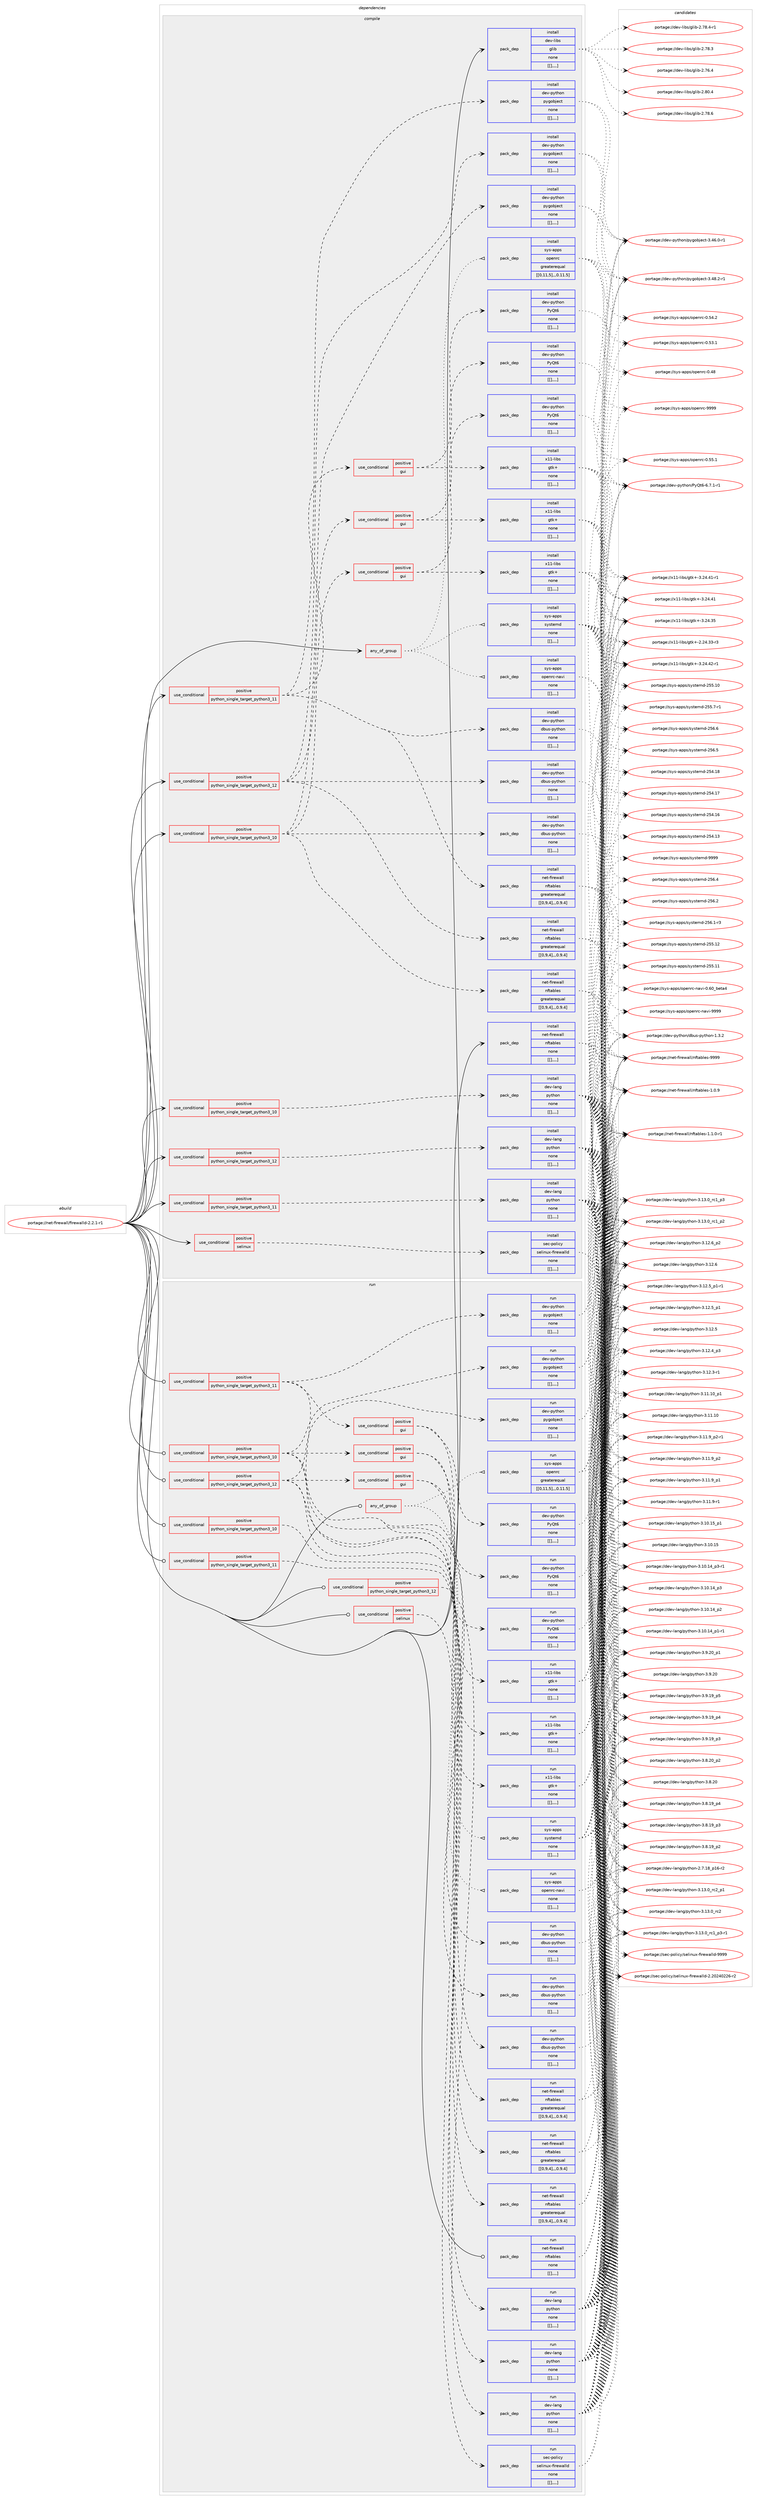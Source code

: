 digraph prolog {

# *************
# Graph options
# *************

newrank=true;
concentrate=true;
compound=true;
graph [rankdir=LR,fontname=Helvetica,fontsize=10,ranksep=1.5];#, ranksep=2.5, nodesep=0.2];
edge  [arrowhead=vee];
node  [fontname=Helvetica,fontsize=10];

# **********
# The ebuild
# **********

subgraph cluster_leftcol {
color=gray;
label=<<i>ebuild</i>>;
id [label="portage://net-firewall/firewalld-2.2.1-r1", color=red, width=4, href="../net-firewall/firewalld-2.2.1-r1.svg"];
}

# ****************
# The dependencies
# ****************

subgraph cluster_midcol {
color=gray;
label=<<i>dependencies</i>>;
subgraph cluster_compile {
fillcolor="#eeeeee";
style=filled;
label=<<i>compile</i>>;
subgraph any2452 {
dependency358339 [label=<<TABLE BORDER="0" CELLBORDER="1" CELLSPACING="0" CELLPADDING="4"><TR><TD CELLPADDING="10">any_of_group</TD></TR></TABLE>>, shape=none, color=red];subgraph pack261505 {
dependency358340 [label=<<TABLE BORDER="0" CELLBORDER="1" CELLSPACING="0" CELLPADDING="4" WIDTH="220"><TR><TD ROWSPAN="6" CELLPADDING="30">pack_dep</TD></TR><TR><TD WIDTH="110">install</TD></TR><TR><TD>sys-apps</TD></TR><TR><TD>openrc</TD></TR><TR><TD>greaterequal</TD></TR><TR><TD>[[0,11,5],,,0.11.5]</TD></TR></TABLE>>, shape=none, color=blue];
}
dependency358339:e -> dependency358340:w [weight=20,style="dotted",arrowhead="oinv"];
subgraph pack261506 {
dependency358341 [label=<<TABLE BORDER="0" CELLBORDER="1" CELLSPACING="0" CELLPADDING="4" WIDTH="220"><TR><TD ROWSPAN="6" CELLPADDING="30">pack_dep</TD></TR><TR><TD WIDTH="110">install</TD></TR><TR><TD>sys-apps</TD></TR><TR><TD>openrc-navi</TD></TR><TR><TD>none</TD></TR><TR><TD>[[],,,,]</TD></TR></TABLE>>, shape=none, color=blue];
}
dependency358339:e -> dependency358341:w [weight=20,style="dotted",arrowhead="oinv"];
subgraph pack261507 {
dependency358342 [label=<<TABLE BORDER="0" CELLBORDER="1" CELLSPACING="0" CELLPADDING="4" WIDTH="220"><TR><TD ROWSPAN="6" CELLPADDING="30">pack_dep</TD></TR><TR><TD WIDTH="110">install</TD></TR><TR><TD>sys-apps</TD></TR><TR><TD>systemd</TD></TR><TR><TD>none</TD></TR><TR><TD>[[],,,,]</TD></TR></TABLE>>, shape=none, color=blue];
}
dependency358339:e -> dependency358342:w [weight=20,style="dotted",arrowhead="oinv"];
}
id:e -> dependency358339:w [weight=20,style="solid",arrowhead="vee"];
subgraph cond94204 {
dependency358343 [label=<<TABLE BORDER="0" CELLBORDER="1" CELLSPACING="0" CELLPADDING="4"><TR><TD ROWSPAN="3" CELLPADDING="10">use_conditional</TD></TR><TR><TD>positive</TD></TR><TR><TD>python_single_target_python3_10</TD></TR></TABLE>>, shape=none, color=red];
subgraph pack261508 {
dependency358344 [label=<<TABLE BORDER="0" CELLBORDER="1" CELLSPACING="0" CELLPADDING="4" WIDTH="220"><TR><TD ROWSPAN="6" CELLPADDING="30">pack_dep</TD></TR><TR><TD WIDTH="110">install</TD></TR><TR><TD>dev-lang</TD></TR><TR><TD>python</TD></TR><TR><TD>none</TD></TR><TR><TD>[[],,,,]</TD></TR></TABLE>>, shape=none, color=blue];
}
dependency358343:e -> dependency358344:w [weight=20,style="dashed",arrowhead="vee"];
}
id:e -> dependency358343:w [weight=20,style="solid",arrowhead="vee"];
subgraph cond94205 {
dependency358345 [label=<<TABLE BORDER="0" CELLBORDER="1" CELLSPACING="0" CELLPADDING="4"><TR><TD ROWSPAN="3" CELLPADDING="10">use_conditional</TD></TR><TR><TD>positive</TD></TR><TR><TD>python_single_target_python3_10</TD></TR></TABLE>>, shape=none, color=red];
subgraph pack261509 {
dependency358346 [label=<<TABLE BORDER="0" CELLBORDER="1" CELLSPACING="0" CELLPADDING="4" WIDTH="220"><TR><TD ROWSPAN="6" CELLPADDING="30">pack_dep</TD></TR><TR><TD WIDTH="110">install</TD></TR><TR><TD>dev-python</TD></TR><TR><TD>dbus-python</TD></TR><TR><TD>none</TD></TR><TR><TD>[[],,,,]</TD></TR></TABLE>>, shape=none, color=blue];
}
dependency358345:e -> dependency358346:w [weight=20,style="dashed",arrowhead="vee"];
subgraph pack261510 {
dependency358347 [label=<<TABLE BORDER="0" CELLBORDER="1" CELLSPACING="0" CELLPADDING="4" WIDTH="220"><TR><TD ROWSPAN="6" CELLPADDING="30">pack_dep</TD></TR><TR><TD WIDTH="110">install</TD></TR><TR><TD>dev-python</TD></TR><TR><TD>pygobject</TD></TR><TR><TD>none</TD></TR><TR><TD>[[],,,,]</TD></TR></TABLE>>, shape=none, color=blue];
}
dependency358345:e -> dependency358347:w [weight=20,style="dashed",arrowhead="vee"];
subgraph pack261511 {
dependency358348 [label=<<TABLE BORDER="0" CELLBORDER="1" CELLSPACING="0" CELLPADDING="4" WIDTH="220"><TR><TD ROWSPAN="6" CELLPADDING="30">pack_dep</TD></TR><TR><TD WIDTH="110">install</TD></TR><TR><TD>net-firewall</TD></TR><TR><TD>nftables</TD></TR><TR><TD>greaterequal</TD></TR><TR><TD>[[0,9,4],,,0.9.4]</TD></TR></TABLE>>, shape=none, color=blue];
}
dependency358345:e -> dependency358348:w [weight=20,style="dashed",arrowhead="vee"];
subgraph cond94206 {
dependency358349 [label=<<TABLE BORDER="0" CELLBORDER="1" CELLSPACING="0" CELLPADDING="4"><TR><TD ROWSPAN="3" CELLPADDING="10">use_conditional</TD></TR><TR><TD>positive</TD></TR><TR><TD>gui</TD></TR></TABLE>>, shape=none, color=red];
subgraph pack261512 {
dependency358350 [label=<<TABLE BORDER="0" CELLBORDER="1" CELLSPACING="0" CELLPADDING="4" WIDTH="220"><TR><TD ROWSPAN="6" CELLPADDING="30">pack_dep</TD></TR><TR><TD WIDTH="110">install</TD></TR><TR><TD>x11-libs</TD></TR><TR><TD>gtk+</TD></TR><TR><TD>none</TD></TR><TR><TD>[[],,,,]</TD></TR></TABLE>>, shape=none, color=blue];
}
dependency358349:e -> dependency358350:w [weight=20,style="dashed",arrowhead="vee"];
subgraph pack261513 {
dependency358351 [label=<<TABLE BORDER="0" CELLBORDER="1" CELLSPACING="0" CELLPADDING="4" WIDTH="220"><TR><TD ROWSPAN="6" CELLPADDING="30">pack_dep</TD></TR><TR><TD WIDTH="110">install</TD></TR><TR><TD>dev-python</TD></TR><TR><TD>PyQt6</TD></TR><TR><TD>none</TD></TR><TR><TD>[[],,,,]</TD></TR></TABLE>>, shape=none, color=blue];
}
dependency358349:e -> dependency358351:w [weight=20,style="dashed",arrowhead="vee"];
}
dependency358345:e -> dependency358349:w [weight=20,style="dashed",arrowhead="vee"];
}
id:e -> dependency358345:w [weight=20,style="solid",arrowhead="vee"];
subgraph cond94207 {
dependency358352 [label=<<TABLE BORDER="0" CELLBORDER="1" CELLSPACING="0" CELLPADDING="4"><TR><TD ROWSPAN="3" CELLPADDING="10">use_conditional</TD></TR><TR><TD>positive</TD></TR><TR><TD>python_single_target_python3_11</TD></TR></TABLE>>, shape=none, color=red];
subgraph pack261514 {
dependency358353 [label=<<TABLE BORDER="0" CELLBORDER="1" CELLSPACING="0" CELLPADDING="4" WIDTH="220"><TR><TD ROWSPAN="6" CELLPADDING="30">pack_dep</TD></TR><TR><TD WIDTH="110">install</TD></TR><TR><TD>dev-lang</TD></TR><TR><TD>python</TD></TR><TR><TD>none</TD></TR><TR><TD>[[],,,,]</TD></TR></TABLE>>, shape=none, color=blue];
}
dependency358352:e -> dependency358353:w [weight=20,style="dashed",arrowhead="vee"];
}
id:e -> dependency358352:w [weight=20,style="solid",arrowhead="vee"];
subgraph cond94208 {
dependency358354 [label=<<TABLE BORDER="0" CELLBORDER="1" CELLSPACING="0" CELLPADDING="4"><TR><TD ROWSPAN="3" CELLPADDING="10">use_conditional</TD></TR><TR><TD>positive</TD></TR><TR><TD>python_single_target_python3_11</TD></TR></TABLE>>, shape=none, color=red];
subgraph pack261515 {
dependency358355 [label=<<TABLE BORDER="0" CELLBORDER="1" CELLSPACING="0" CELLPADDING="4" WIDTH="220"><TR><TD ROWSPAN="6" CELLPADDING="30">pack_dep</TD></TR><TR><TD WIDTH="110">install</TD></TR><TR><TD>dev-python</TD></TR><TR><TD>dbus-python</TD></TR><TR><TD>none</TD></TR><TR><TD>[[],,,,]</TD></TR></TABLE>>, shape=none, color=blue];
}
dependency358354:e -> dependency358355:w [weight=20,style="dashed",arrowhead="vee"];
subgraph pack261516 {
dependency358356 [label=<<TABLE BORDER="0" CELLBORDER="1" CELLSPACING="0" CELLPADDING="4" WIDTH="220"><TR><TD ROWSPAN="6" CELLPADDING="30">pack_dep</TD></TR><TR><TD WIDTH="110">install</TD></TR><TR><TD>dev-python</TD></TR><TR><TD>pygobject</TD></TR><TR><TD>none</TD></TR><TR><TD>[[],,,,]</TD></TR></TABLE>>, shape=none, color=blue];
}
dependency358354:e -> dependency358356:w [weight=20,style="dashed",arrowhead="vee"];
subgraph pack261517 {
dependency358357 [label=<<TABLE BORDER="0" CELLBORDER="1" CELLSPACING="0" CELLPADDING="4" WIDTH="220"><TR><TD ROWSPAN="6" CELLPADDING="30">pack_dep</TD></TR><TR><TD WIDTH="110">install</TD></TR><TR><TD>net-firewall</TD></TR><TR><TD>nftables</TD></TR><TR><TD>greaterequal</TD></TR><TR><TD>[[0,9,4],,,0.9.4]</TD></TR></TABLE>>, shape=none, color=blue];
}
dependency358354:e -> dependency358357:w [weight=20,style="dashed",arrowhead="vee"];
subgraph cond94209 {
dependency358358 [label=<<TABLE BORDER="0" CELLBORDER="1" CELLSPACING="0" CELLPADDING="4"><TR><TD ROWSPAN="3" CELLPADDING="10">use_conditional</TD></TR><TR><TD>positive</TD></TR><TR><TD>gui</TD></TR></TABLE>>, shape=none, color=red];
subgraph pack261518 {
dependency358359 [label=<<TABLE BORDER="0" CELLBORDER="1" CELLSPACING="0" CELLPADDING="4" WIDTH="220"><TR><TD ROWSPAN="6" CELLPADDING="30">pack_dep</TD></TR><TR><TD WIDTH="110">install</TD></TR><TR><TD>x11-libs</TD></TR><TR><TD>gtk+</TD></TR><TR><TD>none</TD></TR><TR><TD>[[],,,,]</TD></TR></TABLE>>, shape=none, color=blue];
}
dependency358358:e -> dependency358359:w [weight=20,style="dashed",arrowhead="vee"];
subgraph pack261519 {
dependency358360 [label=<<TABLE BORDER="0" CELLBORDER="1" CELLSPACING="0" CELLPADDING="4" WIDTH="220"><TR><TD ROWSPAN="6" CELLPADDING="30">pack_dep</TD></TR><TR><TD WIDTH="110">install</TD></TR><TR><TD>dev-python</TD></TR><TR><TD>PyQt6</TD></TR><TR><TD>none</TD></TR><TR><TD>[[],,,,]</TD></TR></TABLE>>, shape=none, color=blue];
}
dependency358358:e -> dependency358360:w [weight=20,style="dashed",arrowhead="vee"];
}
dependency358354:e -> dependency358358:w [weight=20,style="dashed",arrowhead="vee"];
}
id:e -> dependency358354:w [weight=20,style="solid",arrowhead="vee"];
subgraph cond94210 {
dependency358361 [label=<<TABLE BORDER="0" CELLBORDER="1" CELLSPACING="0" CELLPADDING="4"><TR><TD ROWSPAN="3" CELLPADDING="10">use_conditional</TD></TR><TR><TD>positive</TD></TR><TR><TD>python_single_target_python3_12</TD></TR></TABLE>>, shape=none, color=red];
subgraph pack261520 {
dependency358362 [label=<<TABLE BORDER="0" CELLBORDER="1" CELLSPACING="0" CELLPADDING="4" WIDTH="220"><TR><TD ROWSPAN="6" CELLPADDING="30">pack_dep</TD></TR><TR><TD WIDTH="110">install</TD></TR><TR><TD>dev-lang</TD></TR><TR><TD>python</TD></TR><TR><TD>none</TD></TR><TR><TD>[[],,,,]</TD></TR></TABLE>>, shape=none, color=blue];
}
dependency358361:e -> dependency358362:w [weight=20,style="dashed",arrowhead="vee"];
}
id:e -> dependency358361:w [weight=20,style="solid",arrowhead="vee"];
subgraph cond94211 {
dependency358363 [label=<<TABLE BORDER="0" CELLBORDER="1" CELLSPACING="0" CELLPADDING="4"><TR><TD ROWSPAN="3" CELLPADDING="10">use_conditional</TD></TR><TR><TD>positive</TD></TR><TR><TD>python_single_target_python3_12</TD></TR></TABLE>>, shape=none, color=red];
subgraph pack261521 {
dependency358364 [label=<<TABLE BORDER="0" CELLBORDER="1" CELLSPACING="0" CELLPADDING="4" WIDTH="220"><TR><TD ROWSPAN="6" CELLPADDING="30">pack_dep</TD></TR><TR><TD WIDTH="110">install</TD></TR><TR><TD>dev-python</TD></TR><TR><TD>dbus-python</TD></TR><TR><TD>none</TD></TR><TR><TD>[[],,,,]</TD></TR></TABLE>>, shape=none, color=blue];
}
dependency358363:e -> dependency358364:w [weight=20,style="dashed",arrowhead="vee"];
subgraph pack261522 {
dependency358365 [label=<<TABLE BORDER="0" CELLBORDER="1" CELLSPACING="0" CELLPADDING="4" WIDTH="220"><TR><TD ROWSPAN="6" CELLPADDING="30">pack_dep</TD></TR><TR><TD WIDTH="110">install</TD></TR><TR><TD>dev-python</TD></TR><TR><TD>pygobject</TD></TR><TR><TD>none</TD></TR><TR><TD>[[],,,,]</TD></TR></TABLE>>, shape=none, color=blue];
}
dependency358363:e -> dependency358365:w [weight=20,style="dashed",arrowhead="vee"];
subgraph pack261523 {
dependency358366 [label=<<TABLE BORDER="0" CELLBORDER="1" CELLSPACING="0" CELLPADDING="4" WIDTH="220"><TR><TD ROWSPAN="6" CELLPADDING="30">pack_dep</TD></TR><TR><TD WIDTH="110">install</TD></TR><TR><TD>net-firewall</TD></TR><TR><TD>nftables</TD></TR><TR><TD>greaterequal</TD></TR><TR><TD>[[0,9,4],,,0.9.4]</TD></TR></TABLE>>, shape=none, color=blue];
}
dependency358363:e -> dependency358366:w [weight=20,style="dashed",arrowhead="vee"];
subgraph cond94212 {
dependency358367 [label=<<TABLE BORDER="0" CELLBORDER="1" CELLSPACING="0" CELLPADDING="4"><TR><TD ROWSPAN="3" CELLPADDING="10">use_conditional</TD></TR><TR><TD>positive</TD></TR><TR><TD>gui</TD></TR></TABLE>>, shape=none, color=red];
subgraph pack261524 {
dependency358368 [label=<<TABLE BORDER="0" CELLBORDER="1" CELLSPACING="0" CELLPADDING="4" WIDTH="220"><TR><TD ROWSPAN="6" CELLPADDING="30">pack_dep</TD></TR><TR><TD WIDTH="110">install</TD></TR><TR><TD>x11-libs</TD></TR><TR><TD>gtk+</TD></TR><TR><TD>none</TD></TR><TR><TD>[[],,,,]</TD></TR></TABLE>>, shape=none, color=blue];
}
dependency358367:e -> dependency358368:w [weight=20,style="dashed",arrowhead="vee"];
subgraph pack261525 {
dependency358369 [label=<<TABLE BORDER="0" CELLBORDER="1" CELLSPACING="0" CELLPADDING="4" WIDTH="220"><TR><TD ROWSPAN="6" CELLPADDING="30">pack_dep</TD></TR><TR><TD WIDTH="110">install</TD></TR><TR><TD>dev-python</TD></TR><TR><TD>PyQt6</TD></TR><TR><TD>none</TD></TR><TR><TD>[[],,,,]</TD></TR></TABLE>>, shape=none, color=blue];
}
dependency358367:e -> dependency358369:w [weight=20,style="dashed",arrowhead="vee"];
}
dependency358363:e -> dependency358367:w [weight=20,style="dashed",arrowhead="vee"];
}
id:e -> dependency358363:w [weight=20,style="solid",arrowhead="vee"];
subgraph cond94213 {
dependency358370 [label=<<TABLE BORDER="0" CELLBORDER="1" CELLSPACING="0" CELLPADDING="4"><TR><TD ROWSPAN="3" CELLPADDING="10">use_conditional</TD></TR><TR><TD>positive</TD></TR><TR><TD>selinux</TD></TR></TABLE>>, shape=none, color=red];
subgraph pack261526 {
dependency358371 [label=<<TABLE BORDER="0" CELLBORDER="1" CELLSPACING="0" CELLPADDING="4" WIDTH="220"><TR><TD ROWSPAN="6" CELLPADDING="30">pack_dep</TD></TR><TR><TD WIDTH="110">install</TD></TR><TR><TD>sec-policy</TD></TR><TR><TD>selinux-firewalld</TD></TR><TR><TD>none</TD></TR><TR><TD>[[],,,,]</TD></TR></TABLE>>, shape=none, color=blue];
}
dependency358370:e -> dependency358371:w [weight=20,style="dashed",arrowhead="vee"];
}
id:e -> dependency358370:w [weight=20,style="solid",arrowhead="vee"];
subgraph pack261527 {
dependency358372 [label=<<TABLE BORDER="0" CELLBORDER="1" CELLSPACING="0" CELLPADDING="4" WIDTH="220"><TR><TD ROWSPAN="6" CELLPADDING="30">pack_dep</TD></TR><TR><TD WIDTH="110">install</TD></TR><TR><TD>dev-libs</TD></TR><TR><TD>glib</TD></TR><TR><TD>none</TD></TR><TR><TD>[[],,,,]</TD></TR></TABLE>>, shape=none, color=blue];
}
id:e -> dependency358372:w [weight=20,style="solid",arrowhead="vee"];
subgraph pack261528 {
dependency358373 [label=<<TABLE BORDER="0" CELLBORDER="1" CELLSPACING="0" CELLPADDING="4" WIDTH="220"><TR><TD ROWSPAN="6" CELLPADDING="30">pack_dep</TD></TR><TR><TD WIDTH="110">install</TD></TR><TR><TD>net-firewall</TD></TR><TR><TD>nftables</TD></TR><TR><TD>none</TD></TR><TR><TD>[[],,,,]</TD></TR></TABLE>>, shape=none, color=blue];
}
id:e -> dependency358373:w [weight=20,style="solid",arrowhead="vee"];
}
subgraph cluster_compileandrun {
fillcolor="#eeeeee";
style=filled;
label=<<i>compile and run</i>>;
}
subgraph cluster_run {
fillcolor="#eeeeee";
style=filled;
label=<<i>run</i>>;
subgraph any2453 {
dependency358374 [label=<<TABLE BORDER="0" CELLBORDER="1" CELLSPACING="0" CELLPADDING="4"><TR><TD CELLPADDING="10">any_of_group</TD></TR></TABLE>>, shape=none, color=red];subgraph pack261529 {
dependency358375 [label=<<TABLE BORDER="0" CELLBORDER="1" CELLSPACING="0" CELLPADDING="4" WIDTH="220"><TR><TD ROWSPAN="6" CELLPADDING="30">pack_dep</TD></TR><TR><TD WIDTH="110">run</TD></TR><TR><TD>sys-apps</TD></TR><TR><TD>openrc</TD></TR><TR><TD>greaterequal</TD></TR><TR><TD>[[0,11,5],,,0.11.5]</TD></TR></TABLE>>, shape=none, color=blue];
}
dependency358374:e -> dependency358375:w [weight=20,style="dotted",arrowhead="oinv"];
subgraph pack261530 {
dependency358376 [label=<<TABLE BORDER="0" CELLBORDER="1" CELLSPACING="0" CELLPADDING="4" WIDTH="220"><TR><TD ROWSPAN="6" CELLPADDING="30">pack_dep</TD></TR><TR><TD WIDTH="110">run</TD></TR><TR><TD>sys-apps</TD></TR><TR><TD>openrc-navi</TD></TR><TR><TD>none</TD></TR><TR><TD>[[],,,,]</TD></TR></TABLE>>, shape=none, color=blue];
}
dependency358374:e -> dependency358376:w [weight=20,style="dotted",arrowhead="oinv"];
subgraph pack261531 {
dependency358377 [label=<<TABLE BORDER="0" CELLBORDER="1" CELLSPACING="0" CELLPADDING="4" WIDTH="220"><TR><TD ROWSPAN="6" CELLPADDING="30">pack_dep</TD></TR><TR><TD WIDTH="110">run</TD></TR><TR><TD>sys-apps</TD></TR><TR><TD>systemd</TD></TR><TR><TD>none</TD></TR><TR><TD>[[],,,,]</TD></TR></TABLE>>, shape=none, color=blue];
}
dependency358374:e -> dependency358377:w [weight=20,style="dotted",arrowhead="oinv"];
}
id:e -> dependency358374:w [weight=20,style="solid",arrowhead="odot"];
subgraph cond94214 {
dependency358378 [label=<<TABLE BORDER="0" CELLBORDER="1" CELLSPACING="0" CELLPADDING="4"><TR><TD ROWSPAN="3" CELLPADDING="10">use_conditional</TD></TR><TR><TD>positive</TD></TR><TR><TD>python_single_target_python3_10</TD></TR></TABLE>>, shape=none, color=red];
subgraph pack261532 {
dependency358379 [label=<<TABLE BORDER="0" CELLBORDER="1" CELLSPACING="0" CELLPADDING="4" WIDTH="220"><TR><TD ROWSPAN="6" CELLPADDING="30">pack_dep</TD></TR><TR><TD WIDTH="110">run</TD></TR><TR><TD>dev-lang</TD></TR><TR><TD>python</TD></TR><TR><TD>none</TD></TR><TR><TD>[[],,,,]</TD></TR></TABLE>>, shape=none, color=blue];
}
dependency358378:e -> dependency358379:w [weight=20,style="dashed",arrowhead="vee"];
}
id:e -> dependency358378:w [weight=20,style="solid",arrowhead="odot"];
subgraph cond94215 {
dependency358380 [label=<<TABLE BORDER="0" CELLBORDER="1" CELLSPACING="0" CELLPADDING="4"><TR><TD ROWSPAN="3" CELLPADDING="10">use_conditional</TD></TR><TR><TD>positive</TD></TR><TR><TD>python_single_target_python3_10</TD></TR></TABLE>>, shape=none, color=red];
subgraph pack261533 {
dependency358381 [label=<<TABLE BORDER="0" CELLBORDER="1" CELLSPACING="0" CELLPADDING="4" WIDTH="220"><TR><TD ROWSPAN="6" CELLPADDING="30">pack_dep</TD></TR><TR><TD WIDTH="110">run</TD></TR><TR><TD>dev-python</TD></TR><TR><TD>dbus-python</TD></TR><TR><TD>none</TD></TR><TR><TD>[[],,,,]</TD></TR></TABLE>>, shape=none, color=blue];
}
dependency358380:e -> dependency358381:w [weight=20,style="dashed",arrowhead="vee"];
subgraph pack261534 {
dependency358382 [label=<<TABLE BORDER="0" CELLBORDER="1" CELLSPACING="0" CELLPADDING="4" WIDTH="220"><TR><TD ROWSPAN="6" CELLPADDING="30">pack_dep</TD></TR><TR><TD WIDTH="110">run</TD></TR><TR><TD>dev-python</TD></TR><TR><TD>pygobject</TD></TR><TR><TD>none</TD></TR><TR><TD>[[],,,,]</TD></TR></TABLE>>, shape=none, color=blue];
}
dependency358380:e -> dependency358382:w [weight=20,style="dashed",arrowhead="vee"];
subgraph pack261535 {
dependency358383 [label=<<TABLE BORDER="0" CELLBORDER="1" CELLSPACING="0" CELLPADDING="4" WIDTH="220"><TR><TD ROWSPAN="6" CELLPADDING="30">pack_dep</TD></TR><TR><TD WIDTH="110">run</TD></TR><TR><TD>net-firewall</TD></TR><TR><TD>nftables</TD></TR><TR><TD>greaterequal</TD></TR><TR><TD>[[0,9,4],,,0.9.4]</TD></TR></TABLE>>, shape=none, color=blue];
}
dependency358380:e -> dependency358383:w [weight=20,style="dashed",arrowhead="vee"];
subgraph cond94216 {
dependency358384 [label=<<TABLE BORDER="0" CELLBORDER="1" CELLSPACING="0" CELLPADDING="4"><TR><TD ROWSPAN="3" CELLPADDING="10">use_conditional</TD></TR><TR><TD>positive</TD></TR><TR><TD>gui</TD></TR></TABLE>>, shape=none, color=red];
subgraph pack261536 {
dependency358385 [label=<<TABLE BORDER="0" CELLBORDER="1" CELLSPACING="0" CELLPADDING="4" WIDTH="220"><TR><TD ROWSPAN="6" CELLPADDING="30">pack_dep</TD></TR><TR><TD WIDTH="110">run</TD></TR><TR><TD>x11-libs</TD></TR><TR><TD>gtk+</TD></TR><TR><TD>none</TD></TR><TR><TD>[[],,,,]</TD></TR></TABLE>>, shape=none, color=blue];
}
dependency358384:e -> dependency358385:w [weight=20,style="dashed",arrowhead="vee"];
subgraph pack261537 {
dependency358386 [label=<<TABLE BORDER="0" CELLBORDER="1" CELLSPACING="0" CELLPADDING="4" WIDTH="220"><TR><TD ROWSPAN="6" CELLPADDING="30">pack_dep</TD></TR><TR><TD WIDTH="110">run</TD></TR><TR><TD>dev-python</TD></TR><TR><TD>PyQt6</TD></TR><TR><TD>none</TD></TR><TR><TD>[[],,,,]</TD></TR></TABLE>>, shape=none, color=blue];
}
dependency358384:e -> dependency358386:w [weight=20,style="dashed",arrowhead="vee"];
}
dependency358380:e -> dependency358384:w [weight=20,style="dashed",arrowhead="vee"];
}
id:e -> dependency358380:w [weight=20,style="solid",arrowhead="odot"];
subgraph cond94217 {
dependency358387 [label=<<TABLE BORDER="0" CELLBORDER="1" CELLSPACING="0" CELLPADDING="4"><TR><TD ROWSPAN="3" CELLPADDING="10">use_conditional</TD></TR><TR><TD>positive</TD></TR><TR><TD>python_single_target_python3_11</TD></TR></TABLE>>, shape=none, color=red];
subgraph pack261538 {
dependency358388 [label=<<TABLE BORDER="0" CELLBORDER="1" CELLSPACING="0" CELLPADDING="4" WIDTH="220"><TR><TD ROWSPAN="6" CELLPADDING="30">pack_dep</TD></TR><TR><TD WIDTH="110">run</TD></TR><TR><TD>dev-lang</TD></TR><TR><TD>python</TD></TR><TR><TD>none</TD></TR><TR><TD>[[],,,,]</TD></TR></TABLE>>, shape=none, color=blue];
}
dependency358387:e -> dependency358388:w [weight=20,style="dashed",arrowhead="vee"];
}
id:e -> dependency358387:w [weight=20,style="solid",arrowhead="odot"];
subgraph cond94218 {
dependency358389 [label=<<TABLE BORDER="0" CELLBORDER="1" CELLSPACING="0" CELLPADDING="4"><TR><TD ROWSPAN="3" CELLPADDING="10">use_conditional</TD></TR><TR><TD>positive</TD></TR><TR><TD>python_single_target_python3_11</TD></TR></TABLE>>, shape=none, color=red];
subgraph pack261539 {
dependency358390 [label=<<TABLE BORDER="0" CELLBORDER="1" CELLSPACING="0" CELLPADDING="4" WIDTH="220"><TR><TD ROWSPAN="6" CELLPADDING="30">pack_dep</TD></TR><TR><TD WIDTH="110">run</TD></TR><TR><TD>dev-python</TD></TR><TR><TD>dbus-python</TD></TR><TR><TD>none</TD></TR><TR><TD>[[],,,,]</TD></TR></TABLE>>, shape=none, color=blue];
}
dependency358389:e -> dependency358390:w [weight=20,style="dashed",arrowhead="vee"];
subgraph pack261540 {
dependency358391 [label=<<TABLE BORDER="0" CELLBORDER="1" CELLSPACING="0" CELLPADDING="4" WIDTH="220"><TR><TD ROWSPAN="6" CELLPADDING="30">pack_dep</TD></TR><TR><TD WIDTH="110">run</TD></TR><TR><TD>dev-python</TD></TR><TR><TD>pygobject</TD></TR><TR><TD>none</TD></TR><TR><TD>[[],,,,]</TD></TR></TABLE>>, shape=none, color=blue];
}
dependency358389:e -> dependency358391:w [weight=20,style="dashed",arrowhead="vee"];
subgraph pack261541 {
dependency358392 [label=<<TABLE BORDER="0" CELLBORDER="1" CELLSPACING="0" CELLPADDING="4" WIDTH="220"><TR><TD ROWSPAN="6" CELLPADDING="30">pack_dep</TD></TR><TR><TD WIDTH="110">run</TD></TR><TR><TD>net-firewall</TD></TR><TR><TD>nftables</TD></TR><TR><TD>greaterequal</TD></TR><TR><TD>[[0,9,4],,,0.9.4]</TD></TR></TABLE>>, shape=none, color=blue];
}
dependency358389:e -> dependency358392:w [weight=20,style="dashed",arrowhead="vee"];
subgraph cond94219 {
dependency358393 [label=<<TABLE BORDER="0" CELLBORDER="1" CELLSPACING="0" CELLPADDING="4"><TR><TD ROWSPAN="3" CELLPADDING="10">use_conditional</TD></TR><TR><TD>positive</TD></TR><TR><TD>gui</TD></TR></TABLE>>, shape=none, color=red];
subgraph pack261542 {
dependency358394 [label=<<TABLE BORDER="0" CELLBORDER="1" CELLSPACING="0" CELLPADDING="4" WIDTH="220"><TR><TD ROWSPAN="6" CELLPADDING="30">pack_dep</TD></TR><TR><TD WIDTH="110">run</TD></TR><TR><TD>x11-libs</TD></TR><TR><TD>gtk+</TD></TR><TR><TD>none</TD></TR><TR><TD>[[],,,,]</TD></TR></TABLE>>, shape=none, color=blue];
}
dependency358393:e -> dependency358394:w [weight=20,style="dashed",arrowhead="vee"];
subgraph pack261543 {
dependency358395 [label=<<TABLE BORDER="0" CELLBORDER="1" CELLSPACING="0" CELLPADDING="4" WIDTH="220"><TR><TD ROWSPAN="6" CELLPADDING="30">pack_dep</TD></TR><TR><TD WIDTH="110">run</TD></TR><TR><TD>dev-python</TD></TR><TR><TD>PyQt6</TD></TR><TR><TD>none</TD></TR><TR><TD>[[],,,,]</TD></TR></TABLE>>, shape=none, color=blue];
}
dependency358393:e -> dependency358395:w [weight=20,style="dashed",arrowhead="vee"];
}
dependency358389:e -> dependency358393:w [weight=20,style="dashed",arrowhead="vee"];
}
id:e -> dependency358389:w [weight=20,style="solid",arrowhead="odot"];
subgraph cond94220 {
dependency358396 [label=<<TABLE BORDER="0" CELLBORDER="1" CELLSPACING="0" CELLPADDING="4"><TR><TD ROWSPAN="3" CELLPADDING="10">use_conditional</TD></TR><TR><TD>positive</TD></TR><TR><TD>python_single_target_python3_12</TD></TR></TABLE>>, shape=none, color=red];
subgraph pack261544 {
dependency358397 [label=<<TABLE BORDER="0" CELLBORDER="1" CELLSPACING="0" CELLPADDING="4" WIDTH="220"><TR><TD ROWSPAN="6" CELLPADDING="30">pack_dep</TD></TR><TR><TD WIDTH="110">run</TD></TR><TR><TD>dev-lang</TD></TR><TR><TD>python</TD></TR><TR><TD>none</TD></TR><TR><TD>[[],,,,]</TD></TR></TABLE>>, shape=none, color=blue];
}
dependency358396:e -> dependency358397:w [weight=20,style="dashed",arrowhead="vee"];
}
id:e -> dependency358396:w [weight=20,style="solid",arrowhead="odot"];
subgraph cond94221 {
dependency358398 [label=<<TABLE BORDER="0" CELLBORDER="1" CELLSPACING="0" CELLPADDING="4"><TR><TD ROWSPAN="3" CELLPADDING="10">use_conditional</TD></TR><TR><TD>positive</TD></TR><TR><TD>python_single_target_python3_12</TD></TR></TABLE>>, shape=none, color=red];
subgraph pack261545 {
dependency358399 [label=<<TABLE BORDER="0" CELLBORDER="1" CELLSPACING="0" CELLPADDING="4" WIDTH="220"><TR><TD ROWSPAN="6" CELLPADDING="30">pack_dep</TD></TR><TR><TD WIDTH="110">run</TD></TR><TR><TD>dev-python</TD></TR><TR><TD>dbus-python</TD></TR><TR><TD>none</TD></TR><TR><TD>[[],,,,]</TD></TR></TABLE>>, shape=none, color=blue];
}
dependency358398:e -> dependency358399:w [weight=20,style="dashed",arrowhead="vee"];
subgraph pack261546 {
dependency358400 [label=<<TABLE BORDER="0" CELLBORDER="1" CELLSPACING="0" CELLPADDING="4" WIDTH="220"><TR><TD ROWSPAN="6" CELLPADDING="30">pack_dep</TD></TR><TR><TD WIDTH="110">run</TD></TR><TR><TD>dev-python</TD></TR><TR><TD>pygobject</TD></TR><TR><TD>none</TD></TR><TR><TD>[[],,,,]</TD></TR></TABLE>>, shape=none, color=blue];
}
dependency358398:e -> dependency358400:w [weight=20,style="dashed",arrowhead="vee"];
subgraph pack261547 {
dependency358401 [label=<<TABLE BORDER="0" CELLBORDER="1" CELLSPACING="0" CELLPADDING="4" WIDTH="220"><TR><TD ROWSPAN="6" CELLPADDING="30">pack_dep</TD></TR><TR><TD WIDTH="110">run</TD></TR><TR><TD>net-firewall</TD></TR><TR><TD>nftables</TD></TR><TR><TD>greaterequal</TD></TR><TR><TD>[[0,9,4],,,0.9.4]</TD></TR></TABLE>>, shape=none, color=blue];
}
dependency358398:e -> dependency358401:w [weight=20,style="dashed",arrowhead="vee"];
subgraph cond94222 {
dependency358402 [label=<<TABLE BORDER="0" CELLBORDER="1" CELLSPACING="0" CELLPADDING="4"><TR><TD ROWSPAN="3" CELLPADDING="10">use_conditional</TD></TR><TR><TD>positive</TD></TR><TR><TD>gui</TD></TR></TABLE>>, shape=none, color=red];
subgraph pack261548 {
dependency358403 [label=<<TABLE BORDER="0" CELLBORDER="1" CELLSPACING="0" CELLPADDING="4" WIDTH="220"><TR><TD ROWSPAN="6" CELLPADDING="30">pack_dep</TD></TR><TR><TD WIDTH="110">run</TD></TR><TR><TD>x11-libs</TD></TR><TR><TD>gtk+</TD></TR><TR><TD>none</TD></TR><TR><TD>[[],,,,]</TD></TR></TABLE>>, shape=none, color=blue];
}
dependency358402:e -> dependency358403:w [weight=20,style="dashed",arrowhead="vee"];
subgraph pack261549 {
dependency358404 [label=<<TABLE BORDER="0" CELLBORDER="1" CELLSPACING="0" CELLPADDING="4" WIDTH="220"><TR><TD ROWSPAN="6" CELLPADDING="30">pack_dep</TD></TR><TR><TD WIDTH="110">run</TD></TR><TR><TD>dev-python</TD></TR><TR><TD>PyQt6</TD></TR><TR><TD>none</TD></TR><TR><TD>[[],,,,]</TD></TR></TABLE>>, shape=none, color=blue];
}
dependency358402:e -> dependency358404:w [weight=20,style="dashed",arrowhead="vee"];
}
dependency358398:e -> dependency358402:w [weight=20,style="dashed",arrowhead="vee"];
}
id:e -> dependency358398:w [weight=20,style="solid",arrowhead="odot"];
subgraph cond94223 {
dependency358405 [label=<<TABLE BORDER="0" CELLBORDER="1" CELLSPACING="0" CELLPADDING="4"><TR><TD ROWSPAN="3" CELLPADDING="10">use_conditional</TD></TR><TR><TD>positive</TD></TR><TR><TD>selinux</TD></TR></TABLE>>, shape=none, color=red];
subgraph pack261550 {
dependency358406 [label=<<TABLE BORDER="0" CELLBORDER="1" CELLSPACING="0" CELLPADDING="4" WIDTH="220"><TR><TD ROWSPAN="6" CELLPADDING="30">pack_dep</TD></TR><TR><TD WIDTH="110">run</TD></TR><TR><TD>sec-policy</TD></TR><TR><TD>selinux-firewalld</TD></TR><TR><TD>none</TD></TR><TR><TD>[[],,,,]</TD></TR></TABLE>>, shape=none, color=blue];
}
dependency358405:e -> dependency358406:w [weight=20,style="dashed",arrowhead="vee"];
}
id:e -> dependency358405:w [weight=20,style="solid",arrowhead="odot"];
subgraph pack261551 {
dependency358407 [label=<<TABLE BORDER="0" CELLBORDER="1" CELLSPACING="0" CELLPADDING="4" WIDTH="220"><TR><TD ROWSPAN="6" CELLPADDING="30">pack_dep</TD></TR><TR><TD WIDTH="110">run</TD></TR><TR><TD>net-firewall</TD></TR><TR><TD>nftables</TD></TR><TR><TD>none</TD></TR><TR><TD>[[],,,,]</TD></TR></TABLE>>, shape=none, color=blue];
}
id:e -> dependency358407:w [weight=20,style="solid",arrowhead="odot"];
}
}

# **************
# The candidates
# **************

subgraph cluster_choices {
rank=same;
color=gray;
label=<<i>candidates</i>>;

subgraph choice261505 {
color=black;
nodesep=1;
choice115121115459711211211547111112101110114994557575757 [label="portage://sys-apps/openrc-9999", color=red, width=4,href="../sys-apps/openrc-9999.svg"];
choice1151211154597112112115471111121011101149945484653534649 [label="portage://sys-apps/openrc-0.55.1", color=red, width=4,href="../sys-apps/openrc-0.55.1.svg"];
choice1151211154597112112115471111121011101149945484653524650 [label="portage://sys-apps/openrc-0.54.2", color=red, width=4,href="../sys-apps/openrc-0.54.2.svg"];
choice1151211154597112112115471111121011101149945484653514649 [label="portage://sys-apps/openrc-0.53.1", color=red, width=4,href="../sys-apps/openrc-0.53.1.svg"];
choice115121115459711211211547111112101110114994548465256 [label="portage://sys-apps/openrc-0.48", color=red, width=4,href="../sys-apps/openrc-0.48.svg"];
dependency358340:e -> choice115121115459711211211547111112101110114994557575757:w [style=dotted,weight="100"];
dependency358340:e -> choice1151211154597112112115471111121011101149945484653534649:w [style=dotted,weight="100"];
dependency358340:e -> choice1151211154597112112115471111121011101149945484653524650:w [style=dotted,weight="100"];
dependency358340:e -> choice1151211154597112112115471111121011101149945484653514649:w [style=dotted,weight="100"];
dependency358340:e -> choice115121115459711211211547111112101110114994548465256:w [style=dotted,weight="100"];
}
subgraph choice261506 {
color=black;
nodesep=1;
choice1151211154597112112115471111121011101149945110971181054557575757 [label="portage://sys-apps/openrc-navi-9999", color=red, width=4,href="../sys-apps/openrc-navi-9999.svg"];
choice115121115459711211211547111112101110114994511097118105454846544895981011169752 [label="portage://sys-apps/openrc-navi-0.60_beta4", color=red, width=4,href="../sys-apps/openrc-navi-0.60_beta4.svg"];
dependency358341:e -> choice1151211154597112112115471111121011101149945110971181054557575757:w [style=dotted,weight="100"];
dependency358341:e -> choice115121115459711211211547111112101110114994511097118105454846544895981011169752:w [style=dotted,weight="100"];
}
subgraph choice261507 {
color=black;
nodesep=1;
choice1151211154597112112115471151211151161011091004557575757 [label="portage://sys-apps/systemd-9999", color=red, width=4,href="../sys-apps/systemd-9999.svg"];
choice115121115459711211211547115121115116101109100455053544654 [label="portage://sys-apps/systemd-256.6", color=red, width=4,href="../sys-apps/systemd-256.6.svg"];
choice115121115459711211211547115121115116101109100455053544653 [label="portage://sys-apps/systemd-256.5", color=red, width=4,href="../sys-apps/systemd-256.5.svg"];
choice115121115459711211211547115121115116101109100455053544652 [label="portage://sys-apps/systemd-256.4", color=red, width=4,href="../sys-apps/systemd-256.4.svg"];
choice115121115459711211211547115121115116101109100455053544650 [label="portage://sys-apps/systemd-256.2", color=red, width=4,href="../sys-apps/systemd-256.2.svg"];
choice1151211154597112112115471151211151161011091004550535446494511451 [label="portage://sys-apps/systemd-256.1-r3", color=red, width=4,href="../sys-apps/systemd-256.1-r3.svg"];
choice11512111545971121121154711512111511610110910045505353464950 [label="portage://sys-apps/systemd-255.12", color=red, width=4,href="../sys-apps/systemd-255.12.svg"];
choice11512111545971121121154711512111511610110910045505353464949 [label="portage://sys-apps/systemd-255.11", color=red, width=4,href="../sys-apps/systemd-255.11.svg"];
choice11512111545971121121154711512111511610110910045505353464948 [label="portage://sys-apps/systemd-255.10", color=red, width=4,href="../sys-apps/systemd-255.10.svg"];
choice1151211154597112112115471151211151161011091004550535346554511449 [label="portage://sys-apps/systemd-255.7-r1", color=red, width=4,href="../sys-apps/systemd-255.7-r1.svg"];
choice11512111545971121121154711512111511610110910045505352464956 [label="portage://sys-apps/systemd-254.18", color=red, width=4,href="../sys-apps/systemd-254.18.svg"];
choice11512111545971121121154711512111511610110910045505352464955 [label="portage://sys-apps/systemd-254.17", color=red, width=4,href="../sys-apps/systemd-254.17.svg"];
choice11512111545971121121154711512111511610110910045505352464954 [label="portage://sys-apps/systemd-254.16", color=red, width=4,href="../sys-apps/systemd-254.16.svg"];
choice11512111545971121121154711512111511610110910045505352464951 [label="portage://sys-apps/systemd-254.13", color=red, width=4,href="../sys-apps/systemd-254.13.svg"];
dependency358342:e -> choice1151211154597112112115471151211151161011091004557575757:w [style=dotted,weight="100"];
dependency358342:e -> choice115121115459711211211547115121115116101109100455053544654:w [style=dotted,weight="100"];
dependency358342:e -> choice115121115459711211211547115121115116101109100455053544653:w [style=dotted,weight="100"];
dependency358342:e -> choice115121115459711211211547115121115116101109100455053544652:w [style=dotted,weight="100"];
dependency358342:e -> choice115121115459711211211547115121115116101109100455053544650:w [style=dotted,weight="100"];
dependency358342:e -> choice1151211154597112112115471151211151161011091004550535446494511451:w [style=dotted,weight="100"];
dependency358342:e -> choice11512111545971121121154711512111511610110910045505353464950:w [style=dotted,weight="100"];
dependency358342:e -> choice11512111545971121121154711512111511610110910045505353464949:w [style=dotted,weight="100"];
dependency358342:e -> choice11512111545971121121154711512111511610110910045505353464948:w [style=dotted,weight="100"];
dependency358342:e -> choice1151211154597112112115471151211151161011091004550535346554511449:w [style=dotted,weight="100"];
dependency358342:e -> choice11512111545971121121154711512111511610110910045505352464956:w [style=dotted,weight="100"];
dependency358342:e -> choice11512111545971121121154711512111511610110910045505352464955:w [style=dotted,weight="100"];
dependency358342:e -> choice11512111545971121121154711512111511610110910045505352464954:w [style=dotted,weight="100"];
dependency358342:e -> choice11512111545971121121154711512111511610110910045505352464951:w [style=dotted,weight="100"];
}
subgraph choice261508 {
color=black;
nodesep=1;
choice100101118451089711010347112121116104111110455146495146489511499509511249 [label="portage://dev-lang/python-3.13.0_rc2_p1", color=red, width=4,href="../dev-lang/python-3.13.0_rc2_p1.svg"];
choice10010111845108971101034711212111610411111045514649514648951149950 [label="portage://dev-lang/python-3.13.0_rc2", color=red, width=4,href="../dev-lang/python-3.13.0_rc2.svg"];
choice1001011184510897110103471121211161041111104551464951464895114994995112514511449 [label="portage://dev-lang/python-3.13.0_rc1_p3-r1", color=red, width=4,href="../dev-lang/python-3.13.0_rc1_p3-r1.svg"];
choice100101118451089711010347112121116104111110455146495146489511499499511251 [label="portage://dev-lang/python-3.13.0_rc1_p3", color=red, width=4,href="../dev-lang/python-3.13.0_rc1_p3.svg"];
choice100101118451089711010347112121116104111110455146495146489511499499511250 [label="portage://dev-lang/python-3.13.0_rc1_p2", color=red, width=4,href="../dev-lang/python-3.13.0_rc1_p2.svg"];
choice100101118451089711010347112121116104111110455146495046549511250 [label="portage://dev-lang/python-3.12.6_p2", color=red, width=4,href="../dev-lang/python-3.12.6_p2.svg"];
choice10010111845108971101034711212111610411111045514649504654 [label="portage://dev-lang/python-3.12.6", color=red, width=4,href="../dev-lang/python-3.12.6.svg"];
choice1001011184510897110103471121211161041111104551464950465395112494511449 [label="portage://dev-lang/python-3.12.5_p1-r1", color=red, width=4,href="../dev-lang/python-3.12.5_p1-r1.svg"];
choice100101118451089711010347112121116104111110455146495046539511249 [label="portage://dev-lang/python-3.12.5_p1", color=red, width=4,href="../dev-lang/python-3.12.5_p1.svg"];
choice10010111845108971101034711212111610411111045514649504653 [label="portage://dev-lang/python-3.12.5", color=red, width=4,href="../dev-lang/python-3.12.5.svg"];
choice100101118451089711010347112121116104111110455146495046529511251 [label="portage://dev-lang/python-3.12.4_p3", color=red, width=4,href="../dev-lang/python-3.12.4_p3.svg"];
choice100101118451089711010347112121116104111110455146495046514511449 [label="portage://dev-lang/python-3.12.3-r1", color=red, width=4,href="../dev-lang/python-3.12.3-r1.svg"];
choice10010111845108971101034711212111610411111045514649494649489511249 [label="portage://dev-lang/python-3.11.10_p1", color=red, width=4,href="../dev-lang/python-3.11.10_p1.svg"];
choice1001011184510897110103471121211161041111104551464949464948 [label="portage://dev-lang/python-3.11.10", color=red, width=4,href="../dev-lang/python-3.11.10.svg"];
choice1001011184510897110103471121211161041111104551464949465795112504511449 [label="portage://dev-lang/python-3.11.9_p2-r1", color=red, width=4,href="../dev-lang/python-3.11.9_p2-r1.svg"];
choice100101118451089711010347112121116104111110455146494946579511250 [label="portage://dev-lang/python-3.11.9_p2", color=red, width=4,href="../dev-lang/python-3.11.9_p2.svg"];
choice100101118451089711010347112121116104111110455146494946579511249 [label="portage://dev-lang/python-3.11.9_p1", color=red, width=4,href="../dev-lang/python-3.11.9_p1.svg"];
choice100101118451089711010347112121116104111110455146494946574511449 [label="portage://dev-lang/python-3.11.9-r1", color=red, width=4,href="../dev-lang/python-3.11.9-r1.svg"];
choice10010111845108971101034711212111610411111045514649484649539511249 [label="portage://dev-lang/python-3.10.15_p1", color=red, width=4,href="../dev-lang/python-3.10.15_p1.svg"];
choice1001011184510897110103471121211161041111104551464948464953 [label="portage://dev-lang/python-3.10.15", color=red, width=4,href="../dev-lang/python-3.10.15.svg"];
choice100101118451089711010347112121116104111110455146494846495295112514511449 [label="portage://dev-lang/python-3.10.14_p3-r1", color=red, width=4,href="../dev-lang/python-3.10.14_p3-r1.svg"];
choice10010111845108971101034711212111610411111045514649484649529511251 [label="portage://dev-lang/python-3.10.14_p3", color=red, width=4,href="../dev-lang/python-3.10.14_p3.svg"];
choice10010111845108971101034711212111610411111045514649484649529511250 [label="portage://dev-lang/python-3.10.14_p2", color=red, width=4,href="../dev-lang/python-3.10.14_p2.svg"];
choice100101118451089711010347112121116104111110455146494846495295112494511449 [label="portage://dev-lang/python-3.10.14_p1-r1", color=red, width=4,href="../dev-lang/python-3.10.14_p1-r1.svg"];
choice100101118451089711010347112121116104111110455146574650489511249 [label="portage://dev-lang/python-3.9.20_p1", color=red, width=4,href="../dev-lang/python-3.9.20_p1.svg"];
choice10010111845108971101034711212111610411111045514657465048 [label="portage://dev-lang/python-3.9.20", color=red, width=4,href="../dev-lang/python-3.9.20.svg"];
choice100101118451089711010347112121116104111110455146574649579511253 [label="portage://dev-lang/python-3.9.19_p5", color=red, width=4,href="../dev-lang/python-3.9.19_p5.svg"];
choice100101118451089711010347112121116104111110455146574649579511252 [label="portage://dev-lang/python-3.9.19_p4", color=red, width=4,href="../dev-lang/python-3.9.19_p4.svg"];
choice100101118451089711010347112121116104111110455146574649579511251 [label="portage://dev-lang/python-3.9.19_p3", color=red, width=4,href="../dev-lang/python-3.9.19_p3.svg"];
choice100101118451089711010347112121116104111110455146564650489511250 [label="portage://dev-lang/python-3.8.20_p2", color=red, width=4,href="../dev-lang/python-3.8.20_p2.svg"];
choice10010111845108971101034711212111610411111045514656465048 [label="portage://dev-lang/python-3.8.20", color=red, width=4,href="../dev-lang/python-3.8.20.svg"];
choice100101118451089711010347112121116104111110455146564649579511252 [label="portage://dev-lang/python-3.8.19_p4", color=red, width=4,href="../dev-lang/python-3.8.19_p4.svg"];
choice100101118451089711010347112121116104111110455146564649579511251 [label="portage://dev-lang/python-3.8.19_p3", color=red, width=4,href="../dev-lang/python-3.8.19_p3.svg"];
choice100101118451089711010347112121116104111110455146564649579511250 [label="portage://dev-lang/python-3.8.19_p2", color=red, width=4,href="../dev-lang/python-3.8.19_p2.svg"];
choice100101118451089711010347112121116104111110455046554649569511249544511450 [label="portage://dev-lang/python-2.7.18_p16-r2", color=red, width=4,href="../dev-lang/python-2.7.18_p16-r2.svg"];
dependency358344:e -> choice100101118451089711010347112121116104111110455146495146489511499509511249:w [style=dotted,weight="100"];
dependency358344:e -> choice10010111845108971101034711212111610411111045514649514648951149950:w [style=dotted,weight="100"];
dependency358344:e -> choice1001011184510897110103471121211161041111104551464951464895114994995112514511449:w [style=dotted,weight="100"];
dependency358344:e -> choice100101118451089711010347112121116104111110455146495146489511499499511251:w [style=dotted,weight="100"];
dependency358344:e -> choice100101118451089711010347112121116104111110455146495146489511499499511250:w [style=dotted,weight="100"];
dependency358344:e -> choice100101118451089711010347112121116104111110455146495046549511250:w [style=dotted,weight="100"];
dependency358344:e -> choice10010111845108971101034711212111610411111045514649504654:w [style=dotted,weight="100"];
dependency358344:e -> choice1001011184510897110103471121211161041111104551464950465395112494511449:w [style=dotted,weight="100"];
dependency358344:e -> choice100101118451089711010347112121116104111110455146495046539511249:w [style=dotted,weight="100"];
dependency358344:e -> choice10010111845108971101034711212111610411111045514649504653:w [style=dotted,weight="100"];
dependency358344:e -> choice100101118451089711010347112121116104111110455146495046529511251:w [style=dotted,weight="100"];
dependency358344:e -> choice100101118451089711010347112121116104111110455146495046514511449:w [style=dotted,weight="100"];
dependency358344:e -> choice10010111845108971101034711212111610411111045514649494649489511249:w [style=dotted,weight="100"];
dependency358344:e -> choice1001011184510897110103471121211161041111104551464949464948:w [style=dotted,weight="100"];
dependency358344:e -> choice1001011184510897110103471121211161041111104551464949465795112504511449:w [style=dotted,weight="100"];
dependency358344:e -> choice100101118451089711010347112121116104111110455146494946579511250:w [style=dotted,weight="100"];
dependency358344:e -> choice100101118451089711010347112121116104111110455146494946579511249:w [style=dotted,weight="100"];
dependency358344:e -> choice100101118451089711010347112121116104111110455146494946574511449:w [style=dotted,weight="100"];
dependency358344:e -> choice10010111845108971101034711212111610411111045514649484649539511249:w [style=dotted,weight="100"];
dependency358344:e -> choice1001011184510897110103471121211161041111104551464948464953:w [style=dotted,weight="100"];
dependency358344:e -> choice100101118451089711010347112121116104111110455146494846495295112514511449:w [style=dotted,weight="100"];
dependency358344:e -> choice10010111845108971101034711212111610411111045514649484649529511251:w [style=dotted,weight="100"];
dependency358344:e -> choice10010111845108971101034711212111610411111045514649484649529511250:w [style=dotted,weight="100"];
dependency358344:e -> choice100101118451089711010347112121116104111110455146494846495295112494511449:w [style=dotted,weight="100"];
dependency358344:e -> choice100101118451089711010347112121116104111110455146574650489511249:w [style=dotted,weight="100"];
dependency358344:e -> choice10010111845108971101034711212111610411111045514657465048:w [style=dotted,weight="100"];
dependency358344:e -> choice100101118451089711010347112121116104111110455146574649579511253:w [style=dotted,weight="100"];
dependency358344:e -> choice100101118451089711010347112121116104111110455146574649579511252:w [style=dotted,weight="100"];
dependency358344:e -> choice100101118451089711010347112121116104111110455146574649579511251:w [style=dotted,weight="100"];
dependency358344:e -> choice100101118451089711010347112121116104111110455146564650489511250:w [style=dotted,weight="100"];
dependency358344:e -> choice10010111845108971101034711212111610411111045514656465048:w [style=dotted,weight="100"];
dependency358344:e -> choice100101118451089711010347112121116104111110455146564649579511252:w [style=dotted,weight="100"];
dependency358344:e -> choice100101118451089711010347112121116104111110455146564649579511251:w [style=dotted,weight="100"];
dependency358344:e -> choice100101118451089711010347112121116104111110455146564649579511250:w [style=dotted,weight="100"];
dependency358344:e -> choice100101118451089711010347112121116104111110455046554649569511249544511450:w [style=dotted,weight="100"];
}
subgraph choice261509 {
color=black;
nodesep=1;
choice10010111845112121116104111110471009811711545112121116104111110454946514650 [label="portage://dev-python/dbus-python-1.3.2", color=red, width=4,href="../dev-python/dbus-python-1.3.2.svg"];
dependency358346:e -> choice10010111845112121116104111110471009811711545112121116104111110454946514650:w [style=dotted,weight="100"];
}
subgraph choice261510 {
color=black;
nodesep=1;
choice10010111845112121116104111110471121211031119810610199116455146525646504511449 [label="portage://dev-python/pygobject-3.48.2-r1", color=red, width=4,href="../dev-python/pygobject-3.48.2-r1.svg"];
choice10010111845112121116104111110471121211031119810610199116455146525446484511449 [label="portage://dev-python/pygobject-3.46.0-r1", color=red, width=4,href="../dev-python/pygobject-3.46.0-r1.svg"];
dependency358347:e -> choice10010111845112121116104111110471121211031119810610199116455146525646504511449:w [style=dotted,weight="100"];
dependency358347:e -> choice10010111845112121116104111110471121211031119810610199116455146525446484511449:w [style=dotted,weight="100"];
}
subgraph choice261511 {
color=black;
nodesep=1;
choice11010111645102105114101119971081084711010211697981081011154557575757 [label="portage://net-firewall/nftables-9999", color=red, width=4,href="../net-firewall/nftables-9999.svg"];
choice11010111645102105114101119971081084711010211697981081011154549464946484511449 [label="portage://net-firewall/nftables-1.1.0-r1", color=red, width=4,href="../net-firewall/nftables-1.1.0-r1.svg"];
choice1101011164510210511410111997108108471101021169798108101115454946484657 [label="portage://net-firewall/nftables-1.0.9", color=red, width=4,href="../net-firewall/nftables-1.0.9.svg"];
dependency358348:e -> choice11010111645102105114101119971081084711010211697981081011154557575757:w [style=dotted,weight="100"];
dependency358348:e -> choice11010111645102105114101119971081084711010211697981081011154549464946484511449:w [style=dotted,weight="100"];
dependency358348:e -> choice1101011164510210511410111997108108471101021169798108101115454946484657:w [style=dotted,weight="100"];
}
subgraph choice261512 {
color=black;
nodesep=1;
choice12049494510810598115471031161074345514650524652504511449 [label="portage://x11-libs/gtk+-3.24.42-r1", color=red, width=4,href="../x11-libs/gtk+-3.24.42-r1.svg"];
choice12049494510810598115471031161074345514650524652494511449 [label="portage://x11-libs/gtk+-3.24.41-r1", color=red, width=4,href="../x11-libs/gtk+-3.24.41-r1.svg"];
choice1204949451081059811547103116107434551465052465249 [label="portage://x11-libs/gtk+-3.24.41", color=red, width=4,href="../x11-libs/gtk+-3.24.41.svg"];
choice1204949451081059811547103116107434551465052465153 [label="portage://x11-libs/gtk+-3.24.35", color=red, width=4,href="../x11-libs/gtk+-3.24.35.svg"];
choice12049494510810598115471031161074345504650524651514511451 [label="portage://x11-libs/gtk+-2.24.33-r3", color=red, width=4,href="../x11-libs/gtk+-2.24.33-r3.svg"];
dependency358350:e -> choice12049494510810598115471031161074345514650524652504511449:w [style=dotted,weight="100"];
dependency358350:e -> choice12049494510810598115471031161074345514650524652494511449:w [style=dotted,weight="100"];
dependency358350:e -> choice1204949451081059811547103116107434551465052465249:w [style=dotted,weight="100"];
dependency358350:e -> choice1204949451081059811547103116107434551465052465153:w [style=dotted,weight="100"];
dependency358350:e -> choice12049494510810598115471031161074345504650524651514511451:w [style=dotted,weight="100"];
}
subgraph choice261513 {
color=black;
nodesep=1;
choice10010111845112121116104111110478012181116544554465546494511449 [label="portage://dev-python/PyQt6-6.7.1-r1", color=red, width=4,href="../dev-python/PyQt6-6.7.1-r1.svg"];
dependency358351:e -> choice10010111845112121116104111110478012181116544554465546494511449:w [style=dotted,weight="100"];
}
subgraph choice261514 {
color=black;
nodesep=1;
choice100101118451089711010347112121116104111110455146495146489511499509511249 [label="portage://dev-lang/python-3.13.0_rc2_p1", color=red, width=4,href="../dev-lang/python-3.13.0_rc2_p1.svg"];
choice10010111845108971101034711212111610411111045514649514648951149950 [label="portage://dev-lang/python-3.13.0_rc2", color=red, width=4,href="../dev-lang/python-3.13.0_rc2.svg"];
choice1001011184510897110103471121211161041111104551464951464895114994995112514511449 [label="portage://dev-lang/python-3.13.0_rc1_p3-r1", color=red, width=4,href="../dev-lang/python-3.13.0_rc1_p3-r1.svg"];
choice100101118451089711010347112121116104111110455146495146489511499499511251 [label="portage://dev-lang/python-3.13.0_rc1_p3", color=red, width=4,href="../dev-lang/python-3.13.0_rc1_p3.svg"];
choice100101118451089711010347112121116104111110455146495146489511499499511250 [label="portage://dev-lang/python-3.13.0_rc1_p2", color=red, width=4,href="../dev-lang/python-3.13.0_rc1_p2.svg"];
choice100101118451089711010347112121116104111110455146495046549511250 [label="portage://dev-lang/python-3.12.6_p2", color=red, width=4,href="../dev-lang/python-3.12.6_p2.svg"];
choice10010111845108971101034711212111610411111045514649504654 [label="portage://dev-lang/python-3.12.6", color=red, width=4,href="../dev-lang/python-3.12.6.svg"];
choice1001011184510897110103471121211161041111104551464950465395112494511449 [label="portage://dev-lang/python-3.12.5_p1-r1", color=red, width=4,href="../dev-lang/python-3.12.5_p1-r1.svg"];
choice100101118451089711010347112121116104111110455146495046539511249 [label="portage://dev-lang/python-3.12.5_p1", color=red, width=4,href="../dev-lang/python-3.12.5_p1.svg"];
choice10010111845108971101034711212111610411111045514649504653 [label="portage://dev-lang/python-3.12.5", color=red, width=4,href="../dev-lang/python-3.12.5.svg"];
choice100101118451089711010347112121116104111110455146495046529511251 [label="portage://dev-lang/python-3.12.4_p3", color=red, width=4,href="../dev-lang/python-3.12.4_p3.svg"];
choice100101118451089711010347112121116104111110455146495046514511449 [label="portage://dev-lang/python-3.12.3-r1", color=red, width=4,href="../dev-lang/python-3.12.3-r1.svg"];
choice10010111845108971101034711212111610411111045514649494649489511249 [label="portage://dev-lang/python-3.11.10_p1", color=red, width=4,href="../dev-lang/python-3.11.10_p1.svg"];
choice1001011184510897110103471121211161041111104551464949464948 [label="portage://dev-lang/python-3.11.10", color=red, width=4,href="../dev-lang/python-3.11.10.svg"];
choice1001011184510897110103471121211161041111104551464949465795112504511449 [label="portage://dev-lang/python-3.11.9_p2-r1", color=red, width=4,href="../dev-lang/python-3.11.9_p2-r1.svg"];
choice100101118451089711010347112121116104111110455146494946579511250 [label="portage://dev-lang/python-3.11.9_p2", color=red, width=4,href="../dev-lang/python-3.11.9_p2.svg"];
choice100101118451089711010347112121116104111110455146494946579511249 [label="portage://dev-lang/python-3.11.9_p1", color=red, width=4,href="../dev-lang/python-3.11.9_p1.svg"];
choice100101118451089711010347112121116104111110455146494946574511449 [label="portage://dev-lang/python-3.11.9-r1", color=red, width=4,href="../dev-lang/python-3.11.9-r1.svg"];
choice10010111845108971101034711212111610411111045514649484649539511249 [label="portage://dev-lang/python-3.10.15_p1", color=red, width=4,href="../dev-lang/python-3.10.15_p1.svg"];
choice1001011184510897110103471121211161041111104551464948464953 [label="portage://dev-lang/python-3.10.15", color=red, width=4,href="../dev-lang/python-3.10.15.svg"];
choice100101118451089711010347112121116104111110455146494846495295112514511449 [label="portage://dev-lang/python-3.10.14_p3-r1", color=red, width=4,href="../dev-lang/python-3.10.14_p3-r1.svg"];
choice10010111845108971101034711212111610411111045514649484649529511251 [label="portage://dev-lang/python-3.10.14_p3", color=red, width=4,href="../dev-lang/python-3.10.14_p3.svg"];
choice10010111845108971101034711212111610411111045514649484649529511250 [label="portage://dev-lang/python-3.10.14_p2", color=red, width=4,href="../dev-lang/python-3.10.14_p2.svg"];
choice100101118451089711010347112121116104111110455146494846495295112494511449 [label="portage://dev-lang/python-3.10.14_p1-r1", color=red, width=4,href="../dev-lang/python-3.10.14_p1-r1.svg"];
choice100101118451089711010347112121116104111110455146574650489511249 [label="portage://dev-lang/python-3.9.20_p1", color=red, width=4,href="../dev-lang/python-3.9.20_p1.svg"];
choice10010111845108971101034711212111610411111045514657465048 [label="portage://dev-lang/python-3.9.20", color=red, width=4,href="../dev-lang/python-3.9.20.svg"];
choice100101118451089711010347112121116104111110455146574649579511253 [label="portage://dev-lang/python-3.9.19_p5", color=red, width=4,href="../dev-lang/python-3.9.19_p5.svg"];
choice100101118451089711010347112121116104111110455146574649579511252 [label="portage://dev-lang/python-3.9.19_p4", color=red, width=4,href="../dev-lang/python-3.9.19_p4.svg"];
choice100101118451089711010347112121116104111110455146574649579511251 [label="portage://dev-lang/python-3.9.19_p3", color=red, width=4,href="../dev-lang/python-3.9.19_p3.svg"];
choice100101118451089711010347112121116104111110455146564650489511250 [label="portage://dev-lang/python-3.8.20_p2", color=red, width=4,href="../dev-lang/python-3.8.20_p2.svg"];
choice10010111845108971101034711212111610411111045514656465048 [label="portage://dev-lang/python-3.8.20", color=red, width=4,href="../dev-lang/python-3.8.20.svg"];
choice100101118451089711010347112121116104111110455146564649579511252 [label="portage://dev-lang/python-3.8.19_p4", color=red, width=4,href="../dev-lang/python-3.8.19_p4.svg"];
choice100101118451089711010347112121116104111110455146564649579511251 [label="portage://dev-lang/python-3.8.19_p3", color=red, width=4,href="../dev-lang/python-3.8.19_p3.svg"];
choice100101118451089711010347112121116104111110455146564649579511250 [label="portage://dev-lang/python-3.8.19_p2", color=red, width=4,href="../dev-lang/python-3.8.19_p2.svg"];
choice100101118451089711010347112121116104111110455046554649569511249544511450 [label="portage://dev-lang/python-2.7.18_p16-r2", color=red, width=4,href="../dev-lang/python-2.7.18_p16-r2.svg"];
dependency358353:e -> choice100101118451089711010347112121116104111110455146495146489511499509511249:w [style=dotted,weight="100"];
dependency358353:e -> choice10010111845108971101034711212111610411111045514649514648951149950:w [style=dotted,weight="100"];
dependency358353:e -> choice1001011184510897110103471121211161041111104551464951464895114994995112514511449:w [style=dotted,weight="100"];
dependency358353:e -> choice100101118451089711010347112121116104111110455146495146489511499499511251:w [style=dotted,weight="100"];
dependency358353:e -> choice100101118451089711010347112121116104111110455146495146489511499499511250:w [style=dotted,weight="100"];
dependency358353:e -> choice100101118451089711010347112121116104111110455146495046549511250:w [style=dotted,weight="100"];
dependency358353:e -> choice10010111845108971101034711212111610411111045514649504654:w [style=dotted,weight="100"];
dependency358353:e -> choice1001011184510897110103471121211161041111104551464950465395112494511449:w [style=dotted,weight="100"];
dependency358353:e -> choice100101118451089711010347112121116104111110455146495046539511249:w [style=dotted,weight="100"];
dependency358353:e -> choice10010111845108971101034711212111610411111045514649504653:w [style=dotted,weight="100"];
dependency358353:e -> choice100101118451089711010347112121116104111110455146495046529511251:w [style=dotted,weight="100"];
dependency358353:e -> choice100101118451089711010347112121116104111110455146495046514511449:w [style=dotted,weight="100"];
dependency358353:e -> choice10010111845108971101034711212111610411111045514649494649489511249:w [style=dotted,weight="100"];
dependency358353:e -> choice1001011184510897110103471121211161041111104551464949464948:w [style=dotted,weight="100"];
dependency358353:e -> choice1001011184510897110103471121211161041111104551464949465795112504511449:w [style=dotted,weight="100"];
dependency358353:e -> choice100101118451089711010347112121116104111110455146494946579511250:w [style=dotted,weight="100"];
dependency358353:e -> choice100101118451089711010347112121116104111110455146494946579511249:w [style=dotted,weight="100"];
dependency358353:e -> choice100101118451089711010347112121116104111110455146494946574511449:w [style=dotted,weight="100"];
dependency358353:e -> choice10010111845108971101034711212111610411111045514649484649539511249:w [style=dotted,weight="100"];
dependency358353:e -> choice1001011184510897110103471121211161041111104551464948464953:w [style=dotted,weight="100"];
dependency358353:e -> choice100101118451089711010347112121116104111110455146494846495295112514511449:w [style=dotted,weight="100"];
dependency358353:e -> choice10010111845108971101034711212111610411111045514649484649529511251:w [style=dotted,weight="100"];
dependency358353:e -> choice10010111845108971101034711212111610411111045514649484649529511250:w [style=dotted,weight="100"];
dependency358353:e -> choice100101118451089711010347112121116104111110455146494846495295112494511449:w [style=dotted,weight="100"];
dependency358353:e -> choice100101118451089711010347112121116104111110455146574650489511249:w [style=dotted,weight="100"];
dependency358353:e -> choice10010111845108971101034711212111610411111045514657465048:w [style=dotted,weight="100"];
dependency358353:e -> choice100101118451089711010347112121116104111110455146574649579511253:w [style=dotted,weight="100"];
dependency358353:e -> choice100101118451089711010347112121116104111110455146574649579511252:w [style=dotted,weight="100"];
dependency358353:e -> choice100101118451089711010347112121116104111110455146574649579511251:w [style=dotted,weight="100"];
dependency358353:e -> choice100101118451089711010347112121116104111110455146564650489511250:w [style=dotted,weight="100"];
dependency358353:e -> choice10010111845108971101034711212111610411111045514656465048:w [style=dotted,weight="100"];
dependency358353:e -> choice100101118451089711010347112121116104111110455146564649579511252:w [style=dotted,weight="100"];
dependency358353:e -> choice100101118451089711010347112121116104111110455146564649579511251:w [style=dotted,weight="100"];
dependency358353:e -> choice100101118451089711010347112121116104111110455146564649579511250:w [style=dotted,weight="100"];
dependency358353:e -> choice100101118451089711010347112121116104111110455046554649569511249544511450:w [style=dotted,weight="100"];
}
subgraph choice261515 {
color=black;
nodesep=1;
choice10010111845112121116104111110471009811711545112121116104111110454946514650 [label="portage://dev-python/dbus-python-1.3.2", color=red, width=4,href="../dev-python/dbus-python-1.3.2.svg"];
dependency358355:e -> choice10010111845112121116104111110471009811711545112121116104111110454946514650:w [style=dotted,weight="100"];
}
subgraph choice261516 {
color=black;
nodesep=1;
choice10010111845112121116104111110471121211031119810610199116455146525646504511449 [label="portage://dev-python/pygobject-3.48.2-r1", color=red, width=4,href="../dev-python/pygobject-3.48.2-r1.svg"];
choice10010111845112121116104111110471121211031119810610199116455146525446484511449 [label="portage://dev-python/pygobject-3.46.0-r1", color=red, width=4,href="../dev-python/pygobject-3.46.0-r1.svg"];
dependency358356:e -> choice10010111845112121116104111110471121211031119810610199116455146525646504511449:w [style=dotted,weight="100"];
dependency358356:e -> choice10010111845112121116104111110471121211031119810610199116455146525446484511449:w [style=dotted,weight="100"];
}
subgraph choice261517 {
color=black;
nodesep=1;
choice11010111645102105114101119971081084711010211697981081011154557575757 [label="portage://net-firewall/nftables-9999", color=red, width=4,href="../net-firewall/nftables-9999.svg"];
choice11010111645102105114101119971081084711010211697981081011154549464946484511449 [label="portage://net-firewall/nftables-1.1.0-r1", color=red, width=4,href="../net-firewall/nftables-1.1.0-r1.svg"];
choice1101011164510210511410111997108108471101021169798108101115454946484657 [label="portage://net-firewall/nftables-1.0.9", color=red, width=4,href="../net-firewall/nftables-1.0.9.svg"];
dependency358357:e -> choice11010111645102105114101119971081084711010211697981081011154557575757:w [style=dotted,weight="100"];
dependency358357:e -> choice11010111645102105114101119971081084711010211697981081011154549464946484511449:w [style=dotted,weight="100"];
dependency358357:e -> choice1101011164510210511410111997108108471101021169798108101115454946484657:w [style=dotted,weight="100"];
}
subgraph choice261518 {
color=black;
nodesep=1;
choice12049494510810598115471031161074345514650524652504511449 [label="portage://x11-libs/gtk+-3.24.42-r1", color=red, width=4,href="../x11-libs/gtk+-3.24.42-r1.svg"];
choice12049494510810598115471031161074345514650524652494511449 [label="portage://x11-libs/gtk+-3.24.41-r1", color=red, width=4,href="../x11-libs/gtk+-3.24.41-r1.svg"];
choice1204949451081059811547103116107434551465052465249 [label="portage://x11-libs/gtk+-3.24.41", color=red, width=4,href="../x11-libs/gtk+-3.24.41.svg"];
choice1204949451081059811547103116107434551465052465153 [label="portage://x11-libs/gtk+-3.24.35", color=red, width=4,href="../x11-libs/gtk+-3.24.35.svg"];
choice12049494510810598115471031161074345504650524651514511451 [label="portage://x11-libs/gtk+-2.24.33-r3", color=red, width=4,href="../x11-libs/gtk+-2.24.33-r3.svg"];
dependency358359:e -> choice12049494510810598115471031161074345514650524652504511449:w [style=dotted,weight="100"];
dependency358359:e -> choice12049494510810598115471031161074345514650524652494511449:w [style=dotted,weight="100"];
dependency358359:e -> choice1204949451081059811547103116107434551465052465249:w [style=dotted,weight="100"];
dependency358359:e -> choice1204949451081059811547103116107434551465052465153:w [style=dotted,weight="100"];
dependency358359:e -> choice12049494510810598115471031161074345504650524651514511451:w [style=dotted,weight="100"];
}
subgraph choice261519 {
color=black;
nodesep=1;
choice10010111845112121116104111110478012181116544554465546494511449 [label="portage://dev-python/PyQt6-6.7.1-r1", color=red, width=4,href="../dev-python/PyQt6-6.7.1-r1.svg"];
dependency358360:e -> choice10010111845112121116104111110478012181116544554465546494511449:w [style=dotted,weight="100"];
}
subgraph choice261520 {
color=black;
nodesep=1;
choice100101118451089711010347112121116104111110455146495146489511499509511249 [label="portage://dev-lang/python-3.13.0_rc2_p1", color=red, width=4,href="../dev-lang/python-3.13.0_rc2_p1.svg"];
choice10010111845108971101034711212111610411111045514649514648951149950 [label="portage://dev-lang/python-3.13.0_rc2", color=red, width=4,href="../dev-lang/python-3.13.0_rc2.svg"];
choice1001011184510897110103471121211161041111104551464951464895114994995112514511449 [label="portage://dev-lang/python-3.13.0_rc1_p3-r1", color=red, width=4,href="../dev-lang/python-3.13.0_rc1_p3-r1.svg"];
choice100101118451089711010347112121116104111110455146495146489511499499511251 [label="portage://dev-lang/python-3.13.0_rc1_p3", color=red, width=4,href="../dev-lang/python-3.13.0_rc1_p3.svg"];
choice100101118451089711010347112121116104111110455146495146489511499499511250 [label="portage://dev-lang/python-3.13.0_rc1_p2", color=red, width=4,href="../dev-lang/python-3.13.0_rc1_p2.svg"];
choice100101118451089711010347112121116104111110455146495046549511250 [label="portage://dev-lang/python-3.12.6_p2", color=red, width=4,href="../dev-lang/python-3.12.6_p2.svg"];
choice10010111845108971101034711212111610411111045514649504654 [label="portage://dev-lang/python-3.12.6", color=red, width=4,href="../dev-lang/python-3.12.6.svg"];
choice1001011184510897110103471121211161041111104551464950465395112494511449 [label="portage://dev-lang/python-3.12.5_p1-r1", color=red, width=4,href="../dev-lang/python-3.12.5_p1-r1.svg"];
choice100101118451089711010347112121116104111110455146495046539511249 [label="portage://dev-lang/python-3.12.5_p1", color=red, width=4,href="../dev-lang/python-3.12.5_p1.svg"];
choice10010111845108971101034711212111610411111045514649504653 [label="portage://dev-lang/python-3.12.5", color=red, width=4,href="../dev-lang/python-3.12.5.svg"];
choice100101118451089711010347112121116104111110455146495046529511251 [label="portage://dev-lang/python-3.12.4_p3", color=red, width=4,href="../dev-lang/python-3.12.4_p3.svg"];
choice100101118451089711010347112121116104111110455146495046514511449 [label="portage://dev-lang/python-3.12.3-r1", color=red, width=4,href="../dev-lang/python-3.12.3-r1.svg"];
choice10010111845108971101034711212111610411111045514649494649489511249 [label="portage://dev-lang/python-3.11.10_p1", color=red, width=4,href="../dev-lang/python-3.11.10_p1.svg"];
choice1001011184510897110103471121211161041111104551464949464948 [label="portage://dev-lang/python-3.11.10", color=red, width=4,href="../dev-lang/python-3.11.10.svg"];
choice1001011184510897110103471121211161041111104551464949465795112504511449 [label="portage://dev-lang/python-3.11.9_p2-r1", color=red, width=4,href="../dev-lang/python-3.11.9_p2-r1.svg"];
choice100101118451089711010347112121116104111110455146494946579511250 [label="portage://dev-lang/python-3.11.9_p2", color=red, width=4,href="../dev-lang/python-3.11.9_p2.svg"];
choice100101118451089711010347112121116104111110455146494946579511249 [label="portage://dev-lang/python-3.11.9_p1", color=red, width=4,href="../dev-lang/python-3.11.9_p1.svg"];
choice100101118451089711010347112121116104111110455146494946574511449 [label="portage://dev-lang/python-3.11.9-r1", color=red, width=4,href="../dev-lang/python-3.11.9-r1.svg"];
choice10010111845108971101034711212111610411111045514649484649539511249 [label="portage://dev-lang/python-3.10.15_p1", color=red, width=4,href="../dev-lang/python-3.10.15_p1.svg"];
choice1001011184510897110103471121211161041111104551464948464953 [label="portage://dev-lang/python-3.10.15", color=red, width=4,href="../dev-lang/python-3.10.15.svg"];
choice100101118451089711010347112121116104111110455146494846495295112514511449 [label="portage://dev-lang/python-3.10.14_p3-r1", color=red, width=4,href="../dev-lang/python-3.10.14_p3-r1.svg"];
choice10010111845108971101034711212111610411111045514649484649529511251 [label="portage://dev-lang/python-3.10.14_p3", color=red, width=4,href="../dev-lang/python-3.10.14_p3.svg"];
choice10010111845108971101034711212111610411111045514649484649529511250 [label="portage://dev-lang/python-3.10.14_p2", color=red, width=4,href="../dev-lang/python-3.10.14_p2.svg"];
choice100101118451089711010347112121116104111110455146494846495295112494511449 [label="portage://dev-lang/python-3.10.14_p1-r1", color=red, width=4,href="../dev-lang/python-3.10.14_p1-r1.svg"];
choice100101118451089711010347112121116104111110455146574650489511249 [label="portage://dev-lang/python-3.9.20_p1", color=red, width=4,href="../dev-lang/python-3.9.20_p1.svg"];
choice10010111845108971101034711212111610411111045514657465048 [label="portage://dev-lang/python-3.9.20", color=red, width=4,href="../dev-lang/python-3.9.20.svg"];
choice100101118451089711010347112121116104111110455146574649579511253 [label="portage://dev-lang/python-3.9.19_p5", color=red, width=4,href="../dev-lang/python-3.9.19_p5.svg"];
choice100101118451089711010347112121116104111110455146574649579511252 [label="portage://dev-lang/python-3.9.19_p4", color=red, width=4,href="../dev-lang/python-3.9.19_p4.svg"];
choice100101118451089711010347112121116104111110455146574649579511251 [label="portage://dev-lang/python-3.9.19_p3", color=red, width=4,href="../dev-lang/python-3.9.19_p3.svg"];
choice100101118451089711010347112121116104111110455146564650489511250 [label="portage://dev-lang/python-3.8.20_p2", color=red, width=4,href="../dev-lang/python-3.8.20_p2.svg"];
choice10010111845108971101034711212111610411111045514656465048 [label="portage://dev-lang/python-3.8.20", color=red, width=4,href="../dev-lang/python-3.8.20.svg"];
choice100101118451089711010347112121116104111110455146564649579511252 [label="portage://dev-lang/python-3.8.19_p4", color=red, width=4,href="../dev-lang/python-3.8.19_p4.svg"];
choice100101118451089711010347112121116104111110455146564649579511251 [label="portage://dev-lang/python-3.8.19_p3", color=red, width=4,href="../dev-lang/python-3.8.19_p3.svg"];
choice100101118451089711010347112121116104111110455146564649579511250 [label="portage://dev-lang/python-3.8.19_p2", color=red, width=4,href="../dev-lang/python-3.8.19_p2.svg"];
choice100101118451089711010347112121116104111110455046554649569511249544511450 [label="portage://dev-lang/python-2.7.18_p16-r2", color=red, width=4,href="../dev-lang/python-2.7.18_p16-r2.svg"];
dependency358362:e -> choice100101118451089711010347112121116104111110455146495146489511499509511249:w [style=dotted,weight="100"];
dependency358362:e -> choice10010111845108971101034711212111610411111045514649514648951149950:w [style=dotted,weight="100"];
dependency358362:e -> choice1001011184510897110103471121211161041111104551464951464895114994995112514511449:w [style=dotted,weight="100"];
dependency358362:e -> choice100101118451089711010347112121116104111110455146495146489511499499511251:w [style=dotted,weight="100"];
dependency358362:e -> choice100101118451089711010347112121116104111110455146495146489511499499511250:w [style=dotted,weight="100"];
dependency358362:e -> choice100101118451089711010347112121116104111110455146495046549511250:w [style=dotted,weight="100"];
dependency358362:e -> choice10010111845108971101034711212111610411111045514649504654:w [style=dotted,weight="100"];
dependency358362:e -> choice1001011184510897110103471121211161041111104551464950465395112494511449:w [style=dotted,weight="100"];
dependency358362:e -> choice100101118451089711010347112121116104111110455146495046539511249:w [style=dotted,weight="100"];
dependency358362:e -> choice10010111845108971101034711212111610411111045514649504653:w [style=dotted,weight="100"];
dependency358362:e -> choice100101118451089711010347112121116104111110455146495046529511251:w [style=dotted,weight="100"];
dependency358362:e -> choice100101118451089711010347112121116104111110455146495046514511449:w [style=dotted,weight="100"];
dependency358362:e -> choice10010111845108971101034711212111610411111045514649494649489511249:w [style=dotted,weight="100"];
dependency358362:e -> choice1001011184510897110103471121211161041111104551464949464948:w [style=dotted,weight="100"];
dependency358362:e -> choice1001011184510897110103471121211161041111104551464949465795112504511449:w [style=dotted,weight="100"];
dependency358362:e -> choice100101118451089711010347112121116104111110455146494946579511250:w [style=dotted,weight="100"];
dependency358362:e -> choice100101118451089711010347112121116104111110455146494946579511249:w [style=dotted,weight="100"];
dependency358362:e -> choice100101118451089711010347112121116104111110455146494946574511449:w [style=dotted,weight="100"];
dependency358362:e -> choice10010111845108971101034711212111610411111045514649484649539511249:w [style=dotted,weight="100"];
dependency358362:e -> choice1001011184510897110103471121211161041111104551464948464953:w [style=dotted,weight="100"];
dependency358362:e -> choice100101118451089711010347112121116104111110455146494846495295112514511449:w [style=dotted,weight="100"];
dependency358362:e -> choice10010111845108971101034711212111610411111045514649484649529511251:w [style=dotted,weight="100"];
dependency358362:e -> choice10010111845108971101034711212111610411111045514649484649529511250:w [style=dotted,weight="100"];
dependency358362:e -> choice100101118451089711010347112121116104111110455146494846495295112494511449:w [style=dotted,weight="100"];
dependency358362:e -> choice100101118451089711010347112121116104111110455146574650489511249:w [style=dotted,weight="100"];
dependency358362:e -> choice10010111845108971101034711212111610411111045514657465048:w [style=dotted,weight="100"];
dependency358362:e -> choice100101118451089711010347112121116104111110455146574649579511253:w [style=dotted,weight="100"];
dependency358362:e -> choice100101118451089711010347112121116104111110455146574649579511252:w [style=dotted,weight="100"];
dependency358362:e -> choice100101118451089711010347112121116104111110455146574649579511251:w [style=dotted,weight="100"];
dependency358362:e -> choice100101118451089711010347112121116104111110455146564650489511250:w [style=dotted,weight="100"];
dependency358362:e -> choice10010111845108971101034711212111610411111045514656465048:w [style=dotted,weight="100"];
dependency358362:e -> choice100101118451089711010347112121116104111110455146564649579511252:w [style=dotted,weight="100"];
dependency358362:e -> choice100101118451089711010347112121116104111110455146564649579511251:w [style=dotted,weight="100"];
dependency358362:e -> choice100101118451089711010347112121116104111110455146564649579511250:w [style=dotted,weight="100"];
dependency358362:e -> choice100101118451089711010347112121116104111110455046554649569511249544511450:w [style=dotted,weight="100"];
}
subgraph choice261521 {
color=black;
nodesep=1;
choice10010111845112121116104111110471009811711545112121116104111110454946514650 [label="portage://dev-python/dbus-python-1.3.2", color=red, width=4,href="../dev-python/dbus-python-1.3.2.svg"];
dependency358364:e -> choice10010111845112121116104111110471009811711545112121116104111110454946514650:w [style=dotted,weight="100"];
}
subgraph choice261522 {
color=black;
nodesep=1;
choice10010111845112121116104111110471121211031119810610199116455146525646504511449 [label="portage://dev-python/pygobject-3.48.2-r1", color=red, width=4,href="../dev-python/pygobject-3.48.2-r1.svg"];
choice10010111845112121116104111110471121211031119810610199116455146525446484511449 [label="portage://dev-python/pygobject-3.46.0-r1", color=red, width=4,href="../dev-python/pygobject-3.46.0-r1.svg"];
dependency358365:e -> choice10010111845112121116104111110471121211031119810610199116455146525646504511449:w [style=dotted,weight="100"];
dependency358365:e -> choice10010111845112121116104111110471121211031119810610199116455146525446484511449:w [style=dotted,weight="100"];
}
subgraph choice261523 {
color=black;
nodesep=1;
choice11010111645102105114101119971081084711010211697981081011154557575757 [label="portage://net-firewall/nftables-9999", color=red, width=4,href="../net-firewall/nftables-9999.svg"];
choice11010111645102105114101119971081084711010211697981081011154549464946484511449 [label="portage://net-firewall/nftables-1.1.0-r1", color=red, width=4,href="../net-firewall/nftables-1.1.0-r1.svg"];
choice1101011164510210511410111997108108471101021169798108101115454946484657 [label="portage://net-firewall/nftables-1.0.9", color=red, width=4,href="../net-firewall/nftables-1.0.9.svg"];
dependency358366:e -> choice11010111645102105114101119971081084711010211697981081011154557575757:w [style=dotted,weight="100"];
dependency358366:e -> choice11010111645102105114101119971081084711010211697981081011154549464946484511449:w [style=dotted,weight="100"];
dependency358366:e -> choice1101011164510210511410111997108108471101021169798108101115454946484657:w [style=dotted,weight="100"];
}
subgraph choice261524 {
color=black;
nodesep=1;
choice12049494510810598115471031161074345514650524652504511449 [label="portage://x11-libs/gtk+-3.24.42-r1", color=red, width=4,href="../x11-libs/gtk+-3.24.42-r1.svg"];
choice12049494510810598115471031161074345514650524652494511449 [label="portage://x11-libs/gtk+-3.24.41-r1", color=red, width=4,href="../x11-libs/gtk+-3.24.41-r1.svg"];
choice1204949451081059811547103116107434551465052465249 [label="portage://x11-libs/gtk+-3.24.41", color=red, width=4,href="../x11-libs/gtk+-3.24.41.svg"];
choice1204949451081059811547103116107434551465052465153 [label="portage://x11-libs/gtk+-3.24.35", color=red, width=4,href="../x11-libs/gtk+-3.24.35.svg"];
choice12049494510810598115471031161074345504650524651514511451 [label="portage://x11-libs/gtk+-2.24.33-r3", color=red, width=4,href="../x11-libs/gtk+-2.24.33-r3.svg"];
dependency358368:e -> choice12049494510810598115471031161074345514650524652504511449:w [style=dotted,weight="100"];
dependency358368:e -> choice12049494510810598115471031161074345514650524652494511449:w [style=dotted,weight="100"];
dependency358368:e -> choice1204949451081059811547103116107434551465052465249:w [style=dotted,weight="100"];
dependency358368:e -> choice1204949451081059811547103116107434551465052465153:w [style=dotted,weight="100"];
dependency358368:e -> choice12049494510810598115471031161074345504650524651514511451:w [style=dotted,weight="100"];
}
subgraph choice261525 {
color=black;
nodesep=1;
choice10010111845112121116104111110478012181116544554465546494511449 [label="portage://dev-python/PyQt6-6.7.1-r1", color=red, width=4,href="../dev-python/PyQt6-6.7.1-r1.svg"];
dependency358369:e -> choice10010111845112121116104111110478012181116544554465546494511449:w [style=dotted,weight="100"];
}
subgraph choice261526 {
color=black;
nodesep=1;
choice1151019945112111108105991214711510110810511011712045102105114101119971081081004557575757 [label="portage://sec-policy/selinux-firewalld-9999", color=red, width=4,href="../sec-policy/selinux-firewalld-9999.svg"];
choice11510199451121111081059912147115101108105110117120451021051141011199710810810045504650485052485050544511450 [label="portage://sec-policy/selinux-firewalld-2.20240226-r2", color=red, width=4,href="../sec-policy/selinux-firewalld-2.20240226-r2.svg"];
dependency358371:e -> choice1151019945112111108105991214711510110810511011712045102105114101119971081081004557575757:w [style=dotted,weight="100"];
dependency358371:e -> choice11510199451121111081059912147115101108105110117120451021051141011199710810810045504650485052485050544511450:w [style=dotted,weight="100"];
}
subgraph choice261527 {
color=black;
nodesep=1;
choice1001011184510810598115471031081059845504656484652 [label="portage://dev-libs/glib-2.80.4", color=red, width=4,href="../dev-libs/glib-2.80.4.svg"];
choice1001011184510810598115471031081059845504655564654 [label="portage://dev-libs/glib-2.78.6", color=red, width=4,href="../dev-libs/glib-2.78.6.svg"];
choice10010111845108105981154710310810598455046555646524511449 [label="portage://dev-libs/glib-2.78.4-r1", color=red, width=4,href="../dev-libs/glib-2.78.4-r1.svg"];
choice1001011184510810598115471031081059845504655564651 [label="portage://dev-libs/glib-2.78.3", color=red, width=4,href="../dev-libs/glib-2.78.3.svg"];
choice1001011184510810598115471031081059845504655544652 [label="portage://dev-libs/glib-2.76.4", color=red, width=4,href="../dev-libs/glib-2.76.4.svg"];
dependency358372:e -> choice1001011184510810598115471031081059845504656484652:w [style=dotted,weight="100"];
dependency358372:e -> choice1001011184510810598115471031081059845504655564654:w [style=dotted,weight="100"];
dependency358372:e -> choice10010111845108105981154710310810598455046555646524511449:w [style=dotted,weight="100"];
dependency358372:e -> choice1001011184510810598115471031081059845504655564651:w [style=dotted,weight="100"];
dependency358372:e -> choice1001011184510810598115471031081059845504655544652:w [style=dotted,weight="100"];
}
subgraph choice261528 {
color=black;
nodesep=1;
choice11010111645102105114101119971081084711010211697981081011154557575757 [label="portage://net-firewall/nftables-9999", color=red, width=4,href="../net-firewall/nftables-9999.svg"];
choice11010111645102105114101119971081084711010211697981081011154549464946484511449 [label="portage://net-firewall/nftables-1.1.0-r1", color=red, width=4,href="../net-firewall/nftables-1.1.0-r1.svg"];
choice1101011164510210511410111997108108471101021169798108101115454946484657 [label="portage://net-firewall/nftables-1.0.9", color=red, width=4,href="../net-firewall/nftables-1.0.9.svg"];
dependency358373:e -> choice11010111645102105114101119971081084711010211697981081011154557575757:w [style=dotted,weight="100"];
dependency358373:e -> choice11010111645102105114101119971081084711010211697981081011154549464946484511449:w [style=dotted,weight="100"];
dependency358373:e -> choice1101011164510210511410111997108108471101021169798108101115454946484657:w [style=dotted,weight="100"];
}
subgraph choice261529 {
color=black;
nodesep=1;
choice115121115459711211211547111112101110114994557575757 [label="portage://sys-apps/openrc-9999", color=red, width=4,href="../sys-apps/openrc-9999.svg"];
choice1151211154597112112115471111121011101149945484653534649 [label="portage://sys-apps/openrc-0.55.1", color=red, width=4,href="../sys-apps/openrc-0.55.1.svg"];
choice1151211154597112112115471111121011101149945484653524650 [label="portage://sys-apps/openrc-0.54.2", color=red, width=4,href="../sys-apps/openrc-0.54.2.svg"];
choice1151211154597112112115471111121011101149945484653514649 [label="portage://sys-apps/openrc-0.53.1", color=red, width=4,href="../sys-apps/openrc-0.53.1.svg"];
choice115121115459711211211547111112101110114994548465256 [label="portage://sys-apps/openrc-0.48", color=red, width=4,href="../sys-apps/openrc-0.48.svg"];
dependency358375:e -> choice115121115459711211211547111112101110114994557575757:w [style=dotted,weight="100"];
dependency358375:e -> choice1151211154597112112115471111121011101149945484653534649:w [style=dotted,weight="100"];
dependency358375:e -> choice1151211154597112112115471111121011101149945484653524650:w [style=dotted,weight="100"];
dependency358375:e -> choice1151211154597112112115471111121011101149945484653514649:w [style=dotted,weight="100"];
dependency358375:e -> choice115121115459711211211547111112101110114994548465256:w [style=dotted,weight="100"];
}
subgraph choice261530 {
color=black;
nodesep=1;
choice1151211154597112112115471111121011101149945110971181054557575757 [label="portage://sys-apps/openrc-navi-9999", color=red, width=4,href="../sys-apps/openrc-navi-9999.svg"];
choice115121115459711211211547111112101110114994511097118105454846544895981011169752 [label="portage://sys-apps/openrc-navi-0.60_beta4", color=red, width=4,href="../sys-apps/openrc-navi-0.60_beta4.svg"];
dependency358376:e -> choice1151211154597112112115471111121011101149945110971181054557575757:w [style=dotted,weight="100"];
dependency358376:e -> choice115121115459711211211547111112101110114994511097118105454846544895981011169752:w [style=dotted,weight="100"];
}
subgraph choice261531 {
color=black;
nodesep=1;
choice1151211154597112112115471151211151161011091004557575757 [label="portage://sys-apps/systemd-9999", color=red, width=4,href="../sys-apps/systemd-9999.svg"];
choice115121115459711211211547115121115116101109100455053544654 [label="portage://sys-apps/systemd-256.6", color=red, width=4,href="../sys-apps/systemd-256.6.svg"];
choice115121115459711211211547115121115116101109100455053544653 [label="portage://sys-apps/systemd-256.5", color=red, width=4,href="../sys-apps/systemd-256.5.svg"];
choice115121115459711211211547115121115116101109100455053544652 [label="portage://sys-apps/systemd-256.4", color=red, width=4,href="../sys-apps/systemd-256.4.svg"];
choice115121115459711211211547115121115116101109100455053544650 [label="portage://sys-apps/systemd-256.2", color=red, width=4,href="../sys-apps/systemd-256.2.svg"];
choice1151211154597112112115471151211151161011091004550535446494511451 [label="portage://sys-apps/systemd-256.1-r3", color=red, width=4,href="../sys-apps/systemd-256.1-r3.svg"];
choice11512111545971121121154711512111511610110910045505353464950 [label="portage://sys-apps/systemd-255.12", color=red, width=4,href="../sys-apps/systemd-255.12.svg"];
choice11512111545971121121154711512111511610110910045505353464949 [label="portage://sys-apps/systemd-255.11", color=red, width=4,href="../sys-apps/systemd-255.11.svg"];
choice11512111545971121121154711512111511610110910045505353464948 [label="portage://sys-apps/systemd-255.10", color=red, width=4,href="../sys-apps/systemd-255.10.svg"];
choice1151211154597112112115471151211151161011091004550535346554511449 [label="portage://sys-apps/systemd-255.7-r1", color=red, width=4,href="../sys-apps/systemd-255.7-r1.svg"];
choice11512111545971121121154711512111511610110910045505352464956 [label="portage://sys-apps/systemd-254.18", color=red, width=4,href="../sys-apps/systemd-254.18.svg"];
choice11512111545971121121154711512111511610110910045505352464955 [label="portage://sys-apps/systemd-254.17", color=red, width=4,href="../sys-apps/systemd-254.17.svg"];
choice11512111545971121121154711512111511610110910045505352464954 [label="portage://sys-apps/systemd-254.16", color=red, width=4,href="../sys-apps/systemd-254.16.svg"];
choice11512111545971121121154711512111511610110910045505352464951 [label="portage://sys-apps/systemd-254.13", color=red, width=4,href="../sys-apps/systemd-254.13.svg"];
dependency358377:e -> choice1151211154597112112115471151211151161011091004557575757:w [style=dotted,weight="100"];
dependency358377:e -> choice115121115459711211211547115121115116101109100455053544654:w [style=dotted,weight="100"];
dependency358377:e -> choice115121115459711211211547115121115116101109100455053544653:w [style=dotted,weight="100"];
dependency358377:e -> choice115121115459711211211547115121115116101109100455053544652:w [style=dotted,weight="100"];
dependency358377:e -> choice115121115459711211211547115121115116101109100455053544650:w [style=dotted,weight="100"];
dependency358377:e -> choice1151211154597112112115471151211151161011091004550535446494511451:w [style=dotted,weight="100"];
dependency358377:e -> choice11512111545971121121154711512111511610110910045505353464950:w [style=dotted,weight="100"];
dependency358377:e -> choice11512111545971121121154711512111511610110910045505353464949:w [style=dotted,weight="100"];
dependency358377:e -> choice11512111545971121121154711512111511610110910045505353464948:w [style=dotted,weight="100"];
dependency358377:e -> choice1151211154597112112115471151211151161011091004550535346554511449:w [style=dotted,weight="100"];
dependency358377:e -> choice11512111545971121121154711512111511610110910045505352464956:w [style=dotted,weight="100"];
dependency358377:e -> choice11512111545971121121154711512111511610110910045505352464955:w [style=dotted,weight="100"];
dependency358377:e -> choice11512111545971121121154711512111511610110910045505352464954:w [style=dotted,weight="100"];
dependency358377:e -> choice11512111545971121121154711512111511610110910045505352464951:w [style=dotted,weight="100"];
}
subgraph choice261532 {
color=black;
nodesep=1;
choice100101118451089711010347112121116104111110455146495146489511499509511249 [label="portage://dev-lang/python-3.13.0_rc2_p1", color=red, width=4,href="../dev-lang/python-3.13.0_rc2_p1.svg"];
choice10010111845108971101034711212111610411111045514649514648951149950 [label="portage://dev-lang/python-3.13.0_rc2", color=red, width=4,href="../dev-lang/python-3.13.0_rc2.svg"];
choice1001011184510897110103471121211161041111104551464951464895114994995112514511449 [label="portage://dev-lang/python-3.13.0_rc1_p3-r1", color=red, width=4,href="../dev-lang/python-3.13.0_rc1_p3-r1.svg"];
choice100101118451089711010347112121116104111110455146495146489511499499511251 [label="portage://dev-lang/python-3.13.0_rc1_p3", color=red, width=4,href="../dev-lang/python-3.13.0_rc1_p3.svg"];
choice100101118451089711010347112121116104111110455146495146489511499499511250 [label="portage://dev-lang/python-3.13.0_rc1_p2", color=red, width=4,href="../dev-lang/python-3.13.0_rc1_p2.svg"];
choice100101118451089711010347112121116104111110455146495046549511250 [label="portage://dev-lang/python-3.12.6_p2", color=red, width=4,href="../dev-lang/python-3.12.6_p2.svg"];
choice10010111845108971101034711212111610411111045514649504654 [label="portage://dev-lang/python-3.12.6", color=red, width=4,href="../dev-lang/python-3.12.6.svg"];
choice1001011184510897110103471121211161041111104551464950465395112494511449 [label="portage://dev-lang/python-3.12.5_p1-r1", color=red, width=4,href="../dev-lang/python-3.12.5_p1-r1.svg"];
choice100101118451089711010347112121116104111110455146495046539511249 [label="portage://dev-lang/python-3.12.5_p1", color=red, width=4,href="../dev-lang/python-3.12.5_p1.svg"];
choice10010111845108971101034711212111610411111045514649504653 [label="portage://dev-lang/python-3.12.5", color=red, width=4,href="../dev-lang/python-3.12.5.svg"];
choice100101118451089711010347112121116104111110455146495046529511251 [label="portage://dev-lang/python-3.12.4_p3", color=red, width=4,href="../dev-lang/python-3.12.4_p3.svg"];
choice100101118451089711010347112121116104111110455146495046514511449 [label="portage://dev-lang/python-3.12.3-r1", color=red, width=4,href="../dev-lang/python-3.12.3-r1.svg"];
choice10010111845108971101034711212111610411111045514649494649489511249 [label="portage://dev-lang/python-3.11.10_p1", color=red, width=4,href="../dev-lang/python-3.11.10_p1.svg"];
choice1001011184510897110103471121211161041111104551464949464948 [label="portage://dev-lang/python-3.11.10", color=red, width=4,href="../dev-lang/python-3.11.10.svg"];
choice1001011184510897110103471121211161041111104551464949465795112504511449 [label="portage://dev-lang/python-3.11.9_p2-r1", color=red, width=4,href="../dev-lang/python-3.11.9_p2-r1.svg"];
choice100101118451089711010347112121116104111110455146494946579511250 [label="portage://dev-lang/python-3.11.9_p2", color=red, width=4,href="../dev-lang/python-3.11.9_p2.svg"];
choice100101118451089711010347112121116104111110455146494946579511249 [label="portage://dev-lang/python-3.11.9_p1", color=red, width=4,href="../dev-lang/python-3.11.9_p1.svg"];
choice100101118451089711010347112121116104111110455146494946574511449 [label="portage://dev-lang/python-3.11.9-r1", color=red, width=4,href="../dev-lang/python-3.11.9-r1.svg"];
choice10010111845108971101034711212111610411111045514649484649539511249 [label="portage://dev-lang/python-3.10.15_p1", color=red, width=4,href="../dev-lang/python-3.10.15_p1.svg"];
choice1001011184510897110103471121211161041111104551464948464953 [label="portage://dev-lang/python-3.10.15", color=red, width=4,href="../dev-lang/python-3.10.15.svg"];
choice100101118451089711010347112121116104111110455146494846495295112514511449 [label="portage://dev-lang/python-3.10.14_p3-r1", color=red, width=4,href="../dev-lang/python-3.10.14_p3-r1.svg"];
choice10010111845108971101034711212111610411111045514649484649529511251 [label="portage://dev-lang/python-3.10.14_p3", color=red, width=4,href="../dev-lang/python-3.10.14_p3.svg"];
choice10010111845108971101034711212111610411111045514649484649529511250 [label="portage://dev-lang/python-3.10.14_p2", color=red, width=4,href="../dev-lang/python-3.10.14_p2.svg"];
choice100101118451089711010347112121116104111110455146494846495295112494511449 [label="portage://dev-lang/python-3.10.14_p1-r1", color=red, width=4,href="../dev-lang/python-3.10.14_p1-r1.svg"];
choice100101118451089711010347112121116104111110455146574650489511249 [label="portage://dev-lang/python-3.9.20_p1", color=red, width=4,href="../dev-lang/python-3.9.20_p1.svg"];
choice10010111845108971101034711212111610411111045514657465048 [label="portage://dev-lang/python-3.9.20", color=red, width=4,href="../dev-lang/python-3.9.20.svg"];
choice100101118451089711010347112121116104111110455146574649579511253 [label="portage://dev-lang/python-3.9.19_p5", color=red, width=4,href="../dev-lang/python-3.9.19_p5.svg"];
choice100101118451089711010347112121116104111110455146574649579511252 [label="portage://dev-lang/python-3.9.19_p4", color=red, width=4,href="../dev-lang/python-3.9.19_p4.svg"];
choice100101118451089711010347112121116104111110455146574649579511251 [label="portage://dev-lang/python-3.9.19_p3", color=red, width=4,href="../dev-lang/python-3.9.19_p3.svg"];
choice100101118451089711010347112121116104111110455146564650489511250 [label="portage://dev-lang/python-3.8.20_p2", color=red, width=4,href="../dev-lang/python-3.8.20_p2.svg"];
choice10010111845108971101034711212111610411111045514656465048 [label="portage://dev-lang/python-3.8.20", color=red, width=4,href="../dev-lang/python-3.8.20.svg"];
choice100101118451089711010347112121116104111110455146564649579511252 [label="portage://dev-lang/python-3.8.19_p4", color=red, width=4,href="../dev-lang/python-3.8.19_p4.svg"];
choice100101118451089711010347112121116104111110455146564649579511251 [label="portage://dev-lang/python-3.8.19_p3", color=red, width=4,href="../dev-lang/python-3.8.19_p3.svg"];
choice100101118451089711010347112121116104111110455146564649579511250 [label="portage://dev-lang/python-3.8.19_p2", color=red, width=4,href="../dev-lang/python-3.8.19_p2.svg"];
choice100101118451089711010347112121116104111110455046554649569511249544511450 [label="portage://dev-lang/python-2.7.18_p16-r2", color=red, width=4,href="../dev-lang/python-2.7.18_p16-r2.svg"];
dependency358379:e -> choice100101118451089711010347112121116104111110455146495146489511499509511249:w [style=dotted,weight="100"];
dependency358379:e -> choice10010111845108971101034711212111610411111045514649514648951149950:w [style=dotted,weight="100"];
dependency358379:e -> choice1001011184510897110103471121211161041111104551464951464895114994995112514511449:w [style=dotted,weight="100"];
dependency358379:e -> choice100101118451089711010347112121116104111110455146495146489511499499511251:w [style=dotted,weight="100"];
dependency358379:e -> choice100101118451089711010347112121116104111110455146495146489511499499511250:w [style=dotted,weight="100"];
dependency358379:e -> choice100101118451089711010347112121116104111110455146495046549511250:w [style=dotted,weight="100"];
dependency358379:e -> choice10010111845108971101034711212111610411111045514649504654:w [style=dotted,weight="100"];
dependency358379:e -> choice1001011184510897110103471121211161041111104551464950465395112494511449:w [style=dotted,weight="100"];
dependency358379:e -> choice100101118451089711010347112121116104111110455146495046539511249:w [style=dotted,weight="100"];
dependency358379:e -> choice10010111845108971101034711212111610411111045514649504653:w [style=dotted,weight="100"];
dependency358379:e -> choice100101118451089711010347112121116104111110455146495046529511251:w [style=dotted,weight="100"];
dependency358379:e -> choice100101118451089711010347112121116104111110455146495046514511449:w [style=dotted,weight="100"];
dependency358379:e -> choice10010111845108971101034711212111610411111045514649494649489511249:w [style=dotted,weight="100"];
dependency358379:e -> choice1001011184510897110103471121211161041111104551464949464948:w [style=dotted,weight="100"];
dependency358379:e -> choice1001011184510897110103471121211161041111104551464949465795112504511449:w [style=dotted,weight="100"];
dependency358379:e -> choice100101118451089711010347112121116104111110455146494946579511250:w [style=dotted,weight="100"];
dependency358379:e -> choice100101118451089711010347112121116104111110455146494946579511249:w [style=dotted,weight="100"];
dependency358379:e -> choice100101118451089711010347112121116104111110455146494946574511449:w [style=dotted,weight="100"];
dependency358379:e -> choice10010111845108971101034711212111610411111045514649484649539511249:w [style=dotted,weight="100"];
dependency358379:e -> choice1001011184510897110103471121211161041111104551464948464953:w [style=dotted,weight="100"];
dependency358379:e -> choice100101118451089711010347112121116104111110455146494846495295112514511449:w [style=dotted,weight="100"];
dependency358379:e -> choice10010111845108971101034711212111610411111045514649484649529511251:w [style=dotted,weight="100"];
dependency358379:e -> choice10010111845108971101034711212111610411111045514649484649529511250:w [style=dotted,weight="100"];
dependency358379:e -> choice100101118451089711010347112121116104111110455146494846495295112494511449:w [style=dotted,weight="100"];
dependency358379:e -> choice100101118451089711010347112121116104111110455146574650489511249:w [style=dotted,weight="100"];
dependency358379:e -> choice10010111845108971101034711212111610411111045514657465048:w [style=dotted,weight="100"];
dependency358379:e -> choice100101118451089711010347112121116104111110455146574649579511253:w [style=dotted,weight="100"];
dependency358379:e -> choice100101118451089711010347112121116104111110455146574649579511252:w [style=dotted,weight="100"];
dependency358379:e -> choice100101118451089711010347112121116104111110455146574649579511251:w [style=dotted,weight="100"];
dependency358379:e -> choice100101118451089711010347112121116104111110455146564650489511250:w [style=dotted,weight="100"];
dependency358379:e -> choice10010111845108971101034711212111610411111045514656465048:w [style=dotted,weight="100"];
dependency358379:e -> choice100101118451089711010347112121116104111110455146564649579511252:w [style=dotted,weight="100"];
dependency358379:e -> choice100101118451089711010347112121116104111110455146564649579511251:w [style=dotted,weight="100"];
dependency358379:e -> choice100101118451089711010347112121116104111110455146564649579511250:w [style=dotted,weight="100"];
dependency358379:e -> choice100101118451089711010347112121116104111110455046554649569511249544511450:w [style=dotted,weight="100"];
}
subgraph choice261533 {
color=black;
nodesep=1;
choice10010111845112121116104111110471009811711545112121116104111110454946514650 [label="portage://dev-python/dbus-python-1.3.2", color=red, width=4,href="../dev-python/dbus-python-1.3.2.svg"];
dependency358381:e -> choice10010111845112121116104111110471009811711545112121116104111110454946514650:w [style=dotted,weight="100"];
}
subgraph choice261534 {
color=black;
nodesep=1;
choice10010111845112121116104111110471121211031119810610199116455146525646504511449 [label="portage://dev-python/pygobject-3.48.2-r1", color=red, width=4,href="../dev-python/pygobject-3.48.2-r1.svg"];
choice10010111845112121116104111110471121211031119810610199116455146525446484511449 [label="portage://dev-python/pygobject-3.46.0-r1", color=red, width=4,href="../dev-python/pygobject-3.46.0-r1.svg"];
dependency358382:e -> choice10010111845112121116104111110471121211031119810610199116455146525646504511449:w [style=dotted,weight="100"];
dependency358382:e -> choice10010111845112121116104111110471121211031119810610199116455146525446484511449:w [style=dotted,weight="100"];
}
subgraph choice261535 {
color=black;
nodesep=1;
choice11010111645102105114101119971081084711010211697981081011154557575757 [label="portage://net-firewall/nftables-9999", color=red, width=4,href="../net-firewall/nftables-9999.svg"];
choice11010111645102105114101119971081084711010211697981081011154549464946484511449 [label="portage://net-firewall/nftables-1.1.0-r1", color=red, width=4,href="../net-firewall/nftables-1.1.0-r1.svg"];
choice1101011164510210511410111997108108471101021169798108101115454946484657 [label="portage://net-firewall/nftables-1.0.9", color=red, width=4,href="../net-firewall/nftables-1.0.9.svg"];
dependency358383:e -> choice11010111645102105114101119971081084711010211697981081011154557575757:w [style=dotted,weight="100"];
dependency358383:e -> choice11010111645102105114101119971081084711010211697981081011154549464946484511449:w [style=dotted,weight="100"];
dependency358383:e -> choice1101011164510210511410111997108108471101021169798108101115454946484657:w [style=dotted,weight="100"];
}
subgraph choice261536 {
color=black;
nodesep=1;
choice12049494510810598115471031161074345514650524652504511449 [label="portage://x11-libs/gtk+-3.24.42-r1", color=red, width=4,href="../x11-libs/gtk+-3.24.42-r1.svg"];
choice12049494510810598115471031161074345514650524652494511449 [label="portage://x11-libs/gtk+-3.24.41-r1", color=red, width=4,href="../x11-libs/gtk+-3.24.41-r1.svg"];
choice1204949451081059811547103116107434551465052465249 [label="portage://x11-libs/gtk+-3.24.41", color=red, width=4,href="../x11-libs/gtk+-3.24.41.svg"];
choice1204949451081059811547103116107434551465052465153 [label="portage://x11-libs/gtk+-3.24.35", color=red, width=4,href="../x11-libs/gtk+-3.24.35.svg"];
choice12049494510810598115471031161074345504650524651514511451 [label="portage://x11-libs/gtk+-2.24.33-r3", color=red, width=4,href="../x11-libs/gtk+-2.24.33-r3.svg"];
dependency358385:e -> choice12049494510810598115471031161074345514650524652504511449:w [style=dotted,weight="100"];
dependency358385:e -> choice12049494510810598115471031161074345514650524652494511449:w [style=dotted,weight="100"];
dependency358385:e -> choice1204949451081059811547103116107434551465052465249:w [style=dotted,weight="100"];
dependency358385:e -> choice1204949451081059811547103116107434551465052465153:w [style=dotted,weight="100"];
dependency358385:e -> choice12049494510810598115471031161074345504650524651514511451:w [style=dotted,weight="100"];
}
subgraph choice261537 {
color=black;
nodesep=1;
choice10010111845112121116104111110478012181116544554465546494511449 [label="portage://dev-python/PyQt6-6.7.1-r1", color=red, width=4,href="../dev-python/PyQt6-6.7.1-r1.svg"];
dependency358386:e -> choice10010111845112121116104111110478012181116544554465546494511449:w [style=dotted,weight="100"];
}
subgraph choice261538 {
color=black;
nodesep=1;
choice100101118451089711010347112121116104111110455146495146489511499509511249 [label="portage://dev-lang/python-3.13.0_rc2_p1", color=red, width=4,href="../dev-lang/python-3.13.0_rc2_p1.svg"];
choice10010111845108971101034711212111610411111045514649514648951149950 [label="portage://dev-lang/python-3.13.0_rc2", color=red, width=4,href="../dev-lang/python-3.13.0_rc2.svg"];
choice1001011184510897110103471121211161041111104551464951464895114994995112514511449 [label="portage://dev-lang/python-3.13.0_rc1_p3-r1", color=red, width=4,href="../dev-lang/python-3.13.0_rc1_p3-r1.svg"];
choice100101118451089711010347112121116104111110455146495146489511499499511251 [label="portage://dev-lang/python-3.13.0_rc1_p3", color=red, width=4,href="../dev-lang/python-3.13.0_rc1_p3.svg"];
choice100101118451089711010347112121116104111110455146495146489511499499511250 [label="portage://dev-lang/python-3.13.0_rc1_p2", color=red, width=4,href="../dev-lang/python-3.13.0_rc1_p2.svg"];
choice100101118451089711010347112121116104111110455146495046549511250 [label="portage://dev-lang/python-3.12.6_p2", color=red, width=4,href="../dev-lang/python-3.12.6_p2.svg"];
choice10010111845108971101034711212111610411111045514649504654 [label="portage://dev-lang/python-3.12.6", color=red, width=4,href="../dev-lang/python-3.12.6.svg"];
choice1001011184510897110103471121211161041111104551464950465395112494511449 [label="portage://dev-lang/python-3.12.5_p1-r1", color=red, width=4,href="../dev-lang/python-3.12.5_p1-r1.svg"];
choice100101118451089711010347112121116104111110455146495046539511249 [label="portage://dev-lang/python-3.12.5_p1", color=red, width=4,href="../dev-lang/python-3.12.5_p1.svg"];
choice10010111845108971101034711212111610411111045514649504653 [label="portage://dev-lang/python-3.12.5", color=red, width=4,href="../dev-lang/python-3.12.5.svg"];
choice100101118451089711010347112121116104111110455146495046529511251 [label="portage://dev-lang/python-3.12.4_p3", color=red, width=4,href="../dev-lang/python-3.12.4_p3.svg"];
choice100101118451089711010347112121116104111110455146495046514511449 [label="portage://dev-lang/python-3.12.3-r1", color=red, width=4,href="../dev-lang/python-3.12.3-r1.svg"];
choice10010111845108971101034711212111610411111045514649494649489511249 [label="portage://dev-lang/python-3.11.10_p1", color=red, width=4,href="../dev-lang/python-3.11.10_p1.svg"];
choice1001011184510897110103471121211161041111104551464949464948 [label="portage://dev-lang/python-3.11.10", color=red, width=4,href="../dev-lang/python-3.11.10.svg"];
choice1001011184510897110103471121211161041111104551464949465795112504511449 [label="portage://dev-lang/python-3.11.9_p2-r1", color=red, width=4,href="../dev-lang/python-3.11.9_p2-r1.svg"];
choice100101118451089711010347112121116104111110455146494946579511250 [label="portage://dev-lang/python-3.11.9_p2", color=red, width=4,href="../dev-lang/python-3.11.9_p2.svg"];
choice100101118451089711010347112121116104111110455146494946579511249 [label="portage://dev-lang/python-3.11.9_p1", color=red, width=4,href="../dev-lang/python-3.11.9_p1.svg"];
choice100101118451089711010347112121116104111110455146494946574511449 [label="portage://dev-lang/python-3.11.9-r1", color=red, width=4,href="../dev-lang/python-3.11.9-r1.svg"];
choice10010111845108971101034711212111610411111045514649484649539511249 [label="portage://dev-lang/python-3.10.15_p1", color=red, width=4,href="../dev-lang/python-3.10.15_p1.svg"];
choice1001011184510897110103471121211161041111104551464948464953 [label="portage://dev-lang/python-3.10.15", color=red, width=4,href="../dev-lang/python-3.10.15.svg"];
choice100101118451089711010347112121116104111110455146494846495295112514511449 [label="portage://dev-lang/python-3.10.14_p3-r1", color=red, width=4,href="../dev-lang/python-3.10.14_p3-r1.svg"];
choice10010111845108971101034711212111610411111045514649484649529511251 [label="portage://dev-lang/python-3.10.14_p3", color=red, width=4,href="../dev-lang/python-3.10.14_p3.svg"];
choice10010111845108971101034711212111610411111045514649484649529511250 [label="portage://dev-lang/python-3.10.14_p2", color=red, width=4,href="../dev-lang/python-3.10.14_p2.svg"];
choice100101118451089711010347112121116104111110455146494846495295112494511449 [label="portage://dev-lang/python-3.10.14_p1-r1", color=red, width=4,href="../dev-lang/python-3.10.14_p1-r1.svg"];
choice100101118451089711010347112121116104111110455146574650489511249 [label="portage://dev-lang/python-3.9.20_p1", color=red, width=4,href="../dev-lang/python-3.9.20_p1.svg"];
choice10010111845108971101034711212111610411111045514657465048 [label="portage://dev-lang/python-3.9.20", color=red, width=4,href="../dev-lang/python-3.9.20.svg"];
choice100101118451089711010347112121116104111110455146574649579511253 [label="portage://dev-lang/python-3.9.19_p5", color=red, width=4,href="../dev-lang/python-3.9.19_p5.svg"];
choice100101118451089711010347112121116104111110455146574649579511252 [label="portage://dev-lang/python-3.9.19_p4", color=red, width=4,href="../dev-lang/python-3.9.19_p4.svg"];
choice100101118451089711010347112121116104111110455146574649579511251 [label="portage://dev-lang/python-3.9.19_p3", color=red, width=4,href="../dev-lang/python-3.9.19_p3.svg"];
choice100101118451089711010347112121116104111110455146564650489511250 [label="portage://dev-lang/python-3.8.20_p2", color=red, width=4,href="../dev-lang/python-3.8.20_p2.svg"];
choice10010111845108971101034711212111610411111045514656465048 [label="portage://dev-lang/python-3.8.20", color=red, width=4,href="../dev-lang/python-3.8.20.svg"];
choice100101118451089711010347112121116104111110455146564649579511252 [label="portage://dev-lang/python-3.8.19_p4", color=red, width=4,href="../dev-lang/python-3.8.19_p4.svg"];
choice100101118451089711010347112121116104111110455146564649579511251 [label="portage://dev-lang/python-3.8.19_p3", color=red, width=4,href="../dev-lang/python-3.8.19_p3.svg"];
choice100101118451089711010347112121116104111110455146564649579511250 [label="portage://dev-lang/python-3.8.19_p2", color=red, width=4,href="../dev-lang/python-3.8.19_p2.svg"];
choice100101118451089711010347112121116104111110455046554649569511249544511450 [label="portage://dev-lang/python-2.7.18_p16-r2", color=red, width=4,href="../dev-lang/python-2.7.18_p16-r2.svg"];
dependency358388:e -> choice100101118451089711010347112121116104111110455146495146489511499509511249:w [style=dotted,weight="100"];
dependency358388:e -> choice10010111845108971101034711212111610411111045514649514648951149950:w [style=dotted,weight="100"];
dependency358388:e -> choice1001011184510897110103471121211161041111104551464951464895114994995112514511449:w [style=dotted,weight="100"];
dependency358388:e -> choice100101118451089711010347112121116104111110455146495146489511499499511251:w [style=dotted,weight="100"];
dependency358388:e -> choice100101118451089711010347112121116104111110455146495146489511499499511250:w [style=dotted,weight="100"];
dependency358388:e -> choice100101118451089711010347112121116104111110455146495046549511250:w [style=dotted,weight="100"];
dependency358388:e -> choice10010111845108971101034711212111610411111045514649504654:w [style=dotted,weight="100"];
dependency358388:e -> choice1001011184510897110103471121211161041111104551464950465395112494511449:w [style=dotted,weight="100"];
dependency358388:e -> choice100101118451089711010347112121116104111110455146495046539511249:w [style=dotted,weight="100"];
dependency358388:e -> choice10010111845108971101034711212111610411111045514649504653:w [style=dotted,weight="100"];
dependency358388:e -> choice100101118451089711010347112121116104111110455146495046529511251:w [style=dotted,weight="100"];
dependency358388:e -> choice100101118451089711010347112121116104111110455146495046514511449:w [style=dotted,weight="100"];
dependency358388:e -> choice10010111845108971101034711212111610411111045514649494649489511249:w [style=dotted,weight="100"];
dependency358388:e -> choice1001011184510897110103471121211161041111104551464949464948:w [style=dotted,weight="100"];
dependency358388:e -> choice1001011184510897110103471121211161041111104551464949465795112504511449:w [style=dotted,weight="100"];
dependency358388:e -> choice100101118451089711010347112121116104111110455146494946579511250:w [style=dotted,weight="100"];
dependency358388:e -> choice100101118451089711010347112121116104111110455146494946579511249:w [style=dotted,weight="100"];
dependency358388:e -> choice100101118451089711010347112121116104111110455146494946574511449:w [style=dotted,weight="100"];
dependency358388:e -> choice10010111845108971101034711212111610411111045514649484649539511249:w [style=dotted,weight="100"];
dependency358388:e -> choice1001011184510897110103471121211161041111104551464948464953:w [style=dotted,weight="100"];
dependency358388:e -> choice100101118451089711010347112121116104111110455146494846495295112514511449:w [style=dotted,weight="100"];
dependency358388:e -> choice10010111845108971101034711212111610411111045514649484649529511251:w [style=dotted,weight="100"];
dependency358388:e -> choice10010111845108971101034711212111610411111045514649484649529511250:w [style=dotted,weight="100"];
dependency358388:e -> choice100101118451089711010347112121116104111110455146494846495295112494511449:w [style=dotted,weight="100"];
dependency358388:e -> choice100101118451089711010347112121116104111110455146574650489511249:w [style=dotted,weight="100"];
dependency358388:e -> choice10010111845108971101034711212111610411111045514657465048:w [style=dotted,weight="100"];
dependency358388:e -> choice100101118451089711010347112121116104111110455146574649579511253:w [style=dotted,weight="100"];
dependency358388:e -> choice100101118451089711010347112121116104111110455146574649579511252:w [style=dotted,weight="100"];
dependency358388:e -> choice100101118451089711010347112121116104111110455146574649579511251:w [style=dotted,weight="100"];
dependency358388:e -> choice100101118451089711010347112121116104111110455146564650489511250:w [style=dotted,weight="100"];
dependency358388:e -> choice10010111845108971101034711212111610411111045514656465048:w [style=dotted,weight="100"];
dependency358388:e -> choice100101118451089711010347112121116104111110455146564649579511252:w [style=dotted,weight="100"];
dependency358388:e -> choice100101118451089711010347112121116104111110455146564649579511251:w [style=dotted,weight="100"];
dependency358388:e -> choice100101118451089711010347112121116104111110455146564649579511250:w [style=dotted,weight="100"];
dependency358388:e -> choice100101118451089711010347112121116104111110455046554649569511249544511450:w [style=dotted,weight="100"];
}
subgraph choice261539 {
color=black;
nodesep=1;
choice10010111845112121116104111110471009811711545112121116104111110454946514650 [label="portage://dev-python/dbus-python-1.3.2", color=red, width=4,href="../dev-python/dbus-python-1.3.2.svg"];
dependency358390:e -> choice10010111845112121116104111110471009811711545112121116104111110454946514650:w [style=dotted,weight="100"];
}
subgraph choice261540 {
color=black;
nodesep=1;
choice10010111845112121116104111110471121211031119810610199116455146525646504511449 [label="portage://dev-python/pygobject-3.48.2-r1", color=red, width=4,href="../dev-python/pygobject-3.48.2-r1.svg"];
choice10010111845112121116104111110471121211031119810610199116455146525446484511449 [label="portage://dev-python/pygobject-3.46.0-r1", color=red, width=4,href="../dev-python/pygobject-3.46.0-r1.svg"];
dependency358391:e -> choice10010111845112121116104111110471121211031119810610199116455146525646504511449:w [style=dotted,weight="100"];
dependency358391:e -> choice10010111845112121116104111110471121211031119810610199116455146525446484511449:w [style=dotted,weight="100"];
}
subgraph choice261541 {
color=black;
nodesep=1;
choice11010111645102105114101119971081084711010211697981081011154557575757 [label="portage://net-firewall/nftables-9999", color=red, width=4,href="../net-firewall/nftables-9999.svg"];
choice11010111645102105114101119971081084711010211697981081011154549464946484511449 [label="portage://net-firewall/nftables-1.1.0-r1", color=red, width=4,href="../net-firewall/nftables-1.1.0-r1.svg"];
choice1101011164510210511410111997108108471101021169798108101115454946484657 [label="portage://net-firewall/nftables-1.0.9", color=red, width=4,href="../net-firewall/nftables-1.0.9.svg"];
dependency358392:e -> choice11010111645102105114101119971081084711010211697981081011154557575757:w [style=dotted,weight="100"];
dependency358392:e -> choice11010111645102105114101119971081084711010211697981081011154549464946484511449:w [style=dotted,weight="100"];
dependency358392:e -> choice1101011164510210511410111997108108471101021169798108101115454946484657:w [style=dotted,weight="100"];
}
subgraph choice261542 {
color=black;
nodesep=1;
choice12049494510810598115471031161074345514650524652504511449 [label="portage://x11-libs/gtk+-3.24.42-r1", color=red, width=4,href="../x11-libs/gtk+-3.24.42-r1.svg"];
choice12049494510810598115471031161074345514650524652494511449 [label="portage://x11-libs/gtk+-3.24.41-r1", color=red, width=4,href="../x11-libs/gtk+-3.24.41-r1.svg"];
choice1204949451081059811547103116107434551465052465249 [label="portage://x11-libs/gtk+-3.24.41", color=red, width=4,href="../x11-libs/gtk+-3.24.41.svg"];
choice1204949451081059811547103116107434551465052465153 [label="portage://x11-libs/gtk+-3.24.35", color=red, width=4,href="../x11-libs/gtk+-3.24.35.svg"];
choice12049494510810598115471031161074345504650524651514511451 [label="portage://x11-libs/gtk+-2.24.33-r3", color=red, width=4,href="../x11-libs/gtk+-2.24.33-r3.svg"];
dependency358394:e -> choice12049494510810598115471031161074345514650524652504511449:w [style=dotted,weight="100"];
dependency358394:e -> choice12049494510810598115471031161074345514650524652494511449:w [style=dotted,weight="100"];
dependency358394:e -> choice1204949451081059811547103116107434551465052465249:w [style=dotted,weight="100"];
dependency358394:e -> choice1204949451081059811547103116107434551465052465153:w [style=dotted,weight="100"];
dependency358394:e -> choice12049494510810598115471031161074345504650524651514511451:w [style=dotted,weight="100"];
}
subgraph choice261543 {
color=black;
nodesep=1;
choice10010111845112121116104111110478012181116544554465546494511449 [label="portage://dev-python/PyQt6-6.7.1-r1", color=red, width=4,href="../dev-python/PyQt6-6.7.1-r1.svg"];
dependency358395:e -> choice10010111845112121116104111110478012181116544554465546494511449:w [style=dotted,weight="100"];
}
subgraph choice261544 {
color=black;
nodesep=1;
choice100101118451089711010347112121116104111110455146495146489511499509511249 [label="portage://dev-lang/python-3.13.0_rc2_p1", color=red, width=4,href="../dev-lang/python-3.13.0_rc2_p1.svg"];
choice10010111845108971101034711212111610411111045514649514648951149950 [label="portage://dev-lang/python-3.13.0_rc2", color=red, width=4,href="../dev-lang/python-3.13.0_rc2.svg"];
choice1001011184510897110103471121211161041111104551464951464895114994995112514511449 [label="portage://dev-lang/python-3.13.0_rc1_p3-r1", color=red, width=4,href="../dev-lang/python-3.13.0_rc1_p3-r1.svg"];
choice100101118451089711010347112121116104111110455146495146489511499499511251 [label="portage://dev-lang/python-3.13.0_rc1_p3", color=red, width=4,href="../dev-lang/python-3.13.0_rc1_p3.svg"];
choice100101118451089711010347112121116104111110455146495146489511499499511250 [label="portage://dev-lang/python-3.13.0_rc1_p2", color=red, width=4,href="../dev-lang/python-3.13.0_rc1_p2.svg"];
choice100101118451089711010347112121116104111110455146495046549511250 [label="portage://dev-lang/python-3.12.6_p2", color=red, width=4,href="../dev-lang/python-3.12.6_p2.svg"];
choice10010111845108971101034711212111610411111045514649504654 [label="portage://dev-lang/python-3.12.6", color=red, width=4,href="../dev-lang/python-3.12.6.svg"];
choice1001011184510897110103471121211161041111104551464950465395112494511449 [label="portage://dev-lang/python-3.12.5_p1-r1", color=red, width=4,href="../dev-lang/python-3.12.5_p1-r1.svg"];
choice100101118451089711010347112121116104111110455146495046539511249 [label="portage://dev-lang/python-3.12.5_p1", color=red, width=4,href="../dev-lang/python-3.12.5_p1.svg"];
choice10010111845108971101034711212111610411111045514649504653 [label="portage://dev-lang/python-3.12.5", color=red, width=4,href="../dev-lang/python-3.12.5.svg"];
choice100101118451089711010347112121116104111110455146495046529511251 [label="portage://dev-lang/python-3.12.4_p3", color=red, width=4,href="../dev-lang/python-3.12.4_p3.svg"];
choice100101118451089711010347112121116104111110455146495046514511449 [label="portage://dev-lang/python-3.12.3-r1", color=red, width=4,href="../dev-lang/python-3.12.3-r1.svg"];
choice10010111845108971101034711212111610411111045514649494649489511249 [label="portage://dev-lang/python-3.11.10_p1", color=red, width=4,href="../dev-lang/python-3.11.10_p1.svg"];
choice1001011184510897110103471121211161041111104551464949464948 [label="portage://dev-lang/python-3.11.10", color=red, width=4,href="../dev-lang/python-3.11.10.svg"];
choice1001011184510897110103471121211161041111104551464949465795112504511449 [label="portage://dev-lang/python-3.11.9_p2-r1", color=red, width=4,href="../dev-lang/python-3.11.9_p2-r1.svg"];
choice100101118451089711010347112121116104111110455146494946579511250 [label="portage://dev-lang/python-3.11.9_p2", color=red, width=4,href="../dev-lang/python-3.11.9_p2.svg"];
choice100101118451089711010347112121116104111110455146494946579511249 [label="portage://dev-lang/python-3.11.9_p1", color=red, width=4,href="../dev-lang/python-3.11.9_p1.svg"];
choice100101118451089711010347112121116104111110455146494946574511449 [label="portage://dev-lang/python-3.11.9-r1", color=red, width=4,href="../dev-lang/python-3.11.9-r1.svg"];
choice10010111845108971101034711212111610411111045514649484649539511249 [label="portage://dev-lang/python-3.10.15_p1", color=red, width=4,href="../dev-lang/python-3.10.15_p1.svg"];
choice1001011184510897110103471121211161041111104551464948464953 [label="portage://dev-lang/python-3.10.15", color=red, width=4,href="../dev-lang/python-3.10.15.svg"];
choice100101118451089711010347112121116104111110455146494846495295112514511449 [label="portage://dev-lang/python-3.10.14_p3-r1", color=red, width=4,href="../dev-lang/python-3.10.14_p3-r1.svg"];
choice10010111845108971101034711212111610411111045514649484649529511251 [label="portage://dev-lang/python-3.10.14_p3", color=red, width=4,href="../dev-lang/python-3.10.14_p3.svg"];
choice10010111845108971101034711212111610411111045514649484649529511250 [label="portage://dev-lang/python-3.10.14_p2", color=red, width=4,href="../dev-lang/python-3.10.14_p2.svg"];
choice100101118451089711010347112121116104111110455146494846495295112494511449 [label="portage://dev-lang/python-3.10.14_p1-r1", color=red, width=4,href="../dev-lang/python-3.10.14_p1-r1.svg"];
choice100101118451089711010347112121116104111110455146574650489511249 [label="portage://dev-lang/python-3.9.20_p1", color=red, width=4,href="../dev-lang/python-3.9.20_p1.svg"];
choice10010111845108971101034711212111610411111045514657465048 [label="portage://dev-lang/python-3.9.20", color=red, width=4,href="../dev-lang/python-3.9.20.svg"];
choice100101118451089711010347112121116104111110455146574649579511253 [label="portage://dev-lang/python-3.9.19_p5", color=red, width=4,href="../dev-lang/python-3.9.19_p5.svg"];
choice100101118451089711010347112121116104111110455146574649579511252 [label="portage://dev-lang/python-3.9.19_p4", color=red, width=4,href="../dev-lang/python-3.9.19_p4.svg"];
choice100101118451089711010347112121116104111110455146574649579511251 [label="portage://dev-lang/python-3.9.19_p3", color=red, width=4,href="../dev-lang/python-3.9.19_p3.svg"];
choice100101118451089711010347112121116104111110455146564650489511250 [label="portage://dev-lang/python-3.8.20_p2", color=red, width=4,href="../dev-lang/python-3.8.20_p2.svg"];
choice10010111845108971101034711212111610411111045514656465048 [label="portage://dev-lang/python-3.8.20", color=red, width=4,href="../dev-lang/python-3.8.20.svg"];
choice100101118451089711010347112121116104111110455146564649579511252 [label="portage://dev-lang/python-3.8.19_p4", color=red, width=4,href="../dev-lang/python-3.8.19_p4.svg"];
choice100101118451089711010347112121116104111110455146564649579511251 [label="portage://dev-lang/python-3.8.19_p3", color=red, width=4,href="../dev-lang/python-3.8.19_p3.svg"];
choice100101118451089711010347112121116104111110455146564649579511250 [label="portage://dev-lang/python-3.8.19_p2", color=red, width=4,href="../dev-lang/python-3.8.19_p2.svg"];
choice100101118451089711010347112121116104111110455046554649569511249544511450 [label="portage://dev-lang/python-2.7.18_p16-r2", color=red, width=4,href="../dev-lang/python-2.7.18_p16-r2.svg"];
dependency358397:e -> choice100101118451089711010347112121116104111110455146495146489511499509511249:w [style=dotted,weight="100"];
dependency358397:e -> choice10010111845108971101034711212111610411111045514649514648951149950:w [style=dotted,weight="100"];
dependency358397:e -> choice1001011184510897110103471121211161041111104551464951464895114994995112514511449:w [style=dotted,weight="100"];
dependency358397:e -> choice100101118451089711010347112121116104111110455146495146489511499499511251:w [style=dotted,weight="100"];
dependency358397:e -> choice100101118451089711010347112121116104111110455146495146489511499499511250:w [style=dotted,weight="100"];
dependency358397:e -> choice100101118451089711010347112121116104111110455146495046549511250:w [style=dotted,weight="100"];
dependency358397:e -> choice10010111845108971101034711212111610411111045514649504654:w [style=dotted,weight="100"];
dependency358397:e -> choice1001011184510897110103471121211161041111104551464950465395112494511449:w [style=dotted,weight="100"];
dependency358397:e -> choice100101118451089711010347112121116104111110455146495046539511249:w [style=dotted,weight="100"];
dependency358397:e -> choice10010111845108971101034711212111610411111045514649504653:w [style=dotted,weight="100"];
dependency358397:e -> choice100101118451089711010347112121116104111110455146495046529511251:w [style=dotted,weight="100"];
dependency358397:e -> choice100101118451089711010347112121116104111110455146495046514511449:w [style=dotted,weight="100"];
dependency358397:e -> choice10010111845108971101034711212111610411111045514649494649489511249:w [style=dotted,weight="100"];
dependency358397:e -> choice1001011184510897110103471121211161041111104551464949464948:w [style=dotted,weight="100"];
dependency358397:e -> choice1001011184510897110103471121211161041111104551464949465795112504511449:w [style=dotted,weight="100"];
dependency358397:e -> choice100101118451089711010347112121116104111110455146494946579511250:w [style=dotted,weight="100"];
dependency358397:e -> choice100101118451089711010347112121116104111110455146494946579511249:w [style=dotted,weight="100"];
dependency358397:e -> choice100101118451089711010347112121116104111110455146494946574511449:w [style=dotted,weight="100"];
dependency358397:e -> choice10010111845108971101034711212111610411111045514649484649539511249:w [style=dotted,weight="100"];
dependency358397:e -> choice1001011184510897110103471121211161041111104551464948464953:w [style=dotted,weight="100"];
dependency358397:e -> choice100101118451089711010347112121116104111110455146494846495295112514511449:w [style=dotted,weight="100"];
dependency358397:e -> choice10010111845108971101034711212111610411111045514649484649529511251:w [style=dotted,weight="100"];
dependency358397:e -> choice10010111845108971101034711212111610411111045514649484649529511250:w [style=dotted,weight="100"];
dependency358397:e -> choice100101118451089711010347112121116104111110455146494846495295112494511449:w [style=dotted,weight="100"];
dependency358397:e -> choice100101118451089711010347112121116104111110455146574650489511249:w [style=dotted,weight="100"];
dependency358397:e -> choice10010111845108971101034711212111610411111045514657465048:w [style=dotted,weight="100"];
dependency358397:e -> choice100101118451089711010347112121116104111110455146574649579511253:w [style=dotted,weight="100"];
dependency358397:e -> choice100101118451089711010347112121116104111110455146574649579511252:w [style=dotted,weight="100"];
dependency358397:e -> choice100101118451089711010347112121116104111110455146574649579511251:w [style=dotted,weight="100"];
dependency358397:e -> choice100101118451089711010347112121116104111110455146564650489511250:w [style=dotted,weight="100"];
dependency358397:e -> choice10010111845108971101034711212111610411111045514656465048:w [style=dotted,weight="100"];
dependency358397:e -> choice100101118451089711010347112121116104111110455146564649579511252:w [style=dotted,weight="100"];
dependency358397:e -> choice100101118451089711010347112121116104111110455146564649579511251:w [style=dotted,weight="100"];
dependency358397:e -> choice100101118451089711010347112121116104111110455146564649579511250:w [style=dotted,weight="100"];
dependency358397:e -> choice100101118451089711010347112121116104111110455046554649569511249544511450:w [style=dotted,weight="100"];
}
subgraph choice261545 {
color=black;
nodesep=1;
choice10010111845112121116104111110471009811711545112121116104111110454946514650 [label="portage://dev-python/dbus-python-1.3.2", color=red, width=4,href="../dev-python/dbus-python-1.3.2.svg"];
dependency358399:e -> choice10010111845112121116104111110471009811711545112121116104111110454946514650:w [style=dotted,weight="100"];
}
subgraph choice261546 {
color=black;
nodesep=1;
choice10010111845112121116104111110471121211031119810610199116455146525646504511449 [label="portage://dev-python/pygobject-3.48.2-r1", color=red, width=4,href="../dev-python/pygobject-3.48.2-r1.svg"];
choice10010111845112121116104111110471121211031119810610199116455146525446484511449 [label="portage://dev-python/pygobject-3.46.0-r1", color=red, width=4,href="../dev-python/pygobject-3.46.0-r1.svg"];
dependency358400:e -> choice10010111845112121116104111110471121211031119810610199116455146525646504511449:w [style=dotted,weight="100"];
dependency358400:e -> choice10010111845112121116104111110471121211031119810610199116455146525446484511449:w [style=dotted,weight="100"];
}
subgraph choice261547 {
color=black;
nodesep=1;
choice11010111645102105114101119971081084711010211697981081011154557575757 [label="portage://net-firewall/nftables-9999", color=red, width=4,href="../net-firewall/nftables-9999.svg"];
choice11010111645102105114101119971081084711010211697981081011154549464946484511449 [label="portage://net-firewall/nftables-1.1.0-r1", color=red, width=4,href="../net-firewall/nftables-1.1.0-r1.svg"];
choice1101011164510210511410111997108108471101021169798108101115454946484657 [label="portage://net-firewall/nftables-1.0.9", color=red, width=4,href="../net-firewall/nftables-1.0.9.svg"];
dependency358401:e -> choice11010111645102105114101119971081084711010211697981081011154557575757:w [style=dotted,weight="100"];
dependency358401:e -> choice11010111645102105114101119971081084711010211697981081011154549464946484511449:w [style=dotted,weight="100"];
dependency358401:e -> choice1101011164510210511410111997108108471101021169798108101115454946484657:w [style=dotted,weight="100"];
}
subgraph choice261548 {
color=black;
nodesep=1;
choice12049494510810598115471031161074345514650524652504511449 [label="portage://x11-libs/gtk+-3.24.42-r1", color=red, width=4,href="../x11-libs/gtk+-3.24.42-r1.svg"];
choice12049494510810598115471031161074345514650524652494511449 [label="portage://x11-libs/gtk+-3.24.41-r1", color=red, width=4,href="../x11-libs/gtk+-3.24.41-r1.svg"];
choice1204949451081059811547103116107434551465052465249 [label="portage://x11-libs/gtk+-3.24.41", color=red, width=4,href="../x11-libs/gtk+-3.24.41.svg"];
choice1204949451081059811547103116107434551465052465153 [label="portage://x11-libs/gtk+-3.24.35", color=red, width=4,href="../x11-libs/gtk+-3.24.35.svg"];
choice12049494510810598115471031161074345504650524651514511451 [label="portage://x11-libs/gtk+-2.24.33-r3", color=red, width=4,href="../x11-libs/gtk+-2.24.33-r3.svg"];
dependency358403:e -> choice12049494510810598115471031161074345514650524652504511449:w [style=dotted,weight="100"];
dependency358403:e -> choice12049494510810598115471031161074345514650524652494511449:w [style=dotted,weight="100"];
dependency358403:e -> choice1204949451081059811547103116107434551465052465249:w [style=dotted,weight="100"];
dependency358403:e -> choice1204949451081059811547103116107434551465052465153:w [style=dotted,weight="100"];
dependency358403:e -> choice12049494510810598115471031161074345504650524651514511451:w [style=dotted,weight="100"];
}
subgraph choice261549 {
color=black;
nodesep=1;
choice10010111845112121116104111110478012181116544554465546494511449 [label="portage://dev-python/PyQt6-6.7.1-r1", color=red, width=4,href="../dev-python/PyQt6-6.7.1-r1.svg"];
dependency358404:e -> choice10010111845112121116104111110478012181116544554465546494511449:w [style=dotted,weight="100"];
}
subgraph choice261550 {
color=black;
nodesep=1;
choice1151019945112111108105991214711510110810511011712045102105114101119971081081004557575757 [label="portage://sec-policy/selinux-firewalld-9999", color=red, width=4,href="../sec-policy/selinux-firewalld-9999.svg"];
choice11510199451121111081059912147115101108105110117120451021051141011199710810810045504650485052485050544511450 [label="portage://sec-policy/selinux-firewalld-2.20240226-r2", color=red, width=4,href="../sec-policy/selinux-firewalld-2.20240226-r2.svg"];
dependency358406:e -> choice1151019945112111108105991214711510110810511011712045102105114101119971081081004557575757:w [style=dotted,weight="100"];
dependency358406:e -> choice11510199451121111081059912147115101108105110117120451021051141011199710810810045504650485052485050544511450:w [style=dotted,weight="100"];
}
subgraph choice261551 {
color=black;
nodesep=1;
choice11010111645102105114101119971081084711010211697981081011154557575757 [label="portage://net-firewall/nftables-9999", color=red, width=4,href="../net-firewall/nftables-9999.svg"];
choice11010111645102105114101119971081084711010211697981081011154549464946484511449 [label="portage://net-firewall/nftables-1.1.0-r1", color=red, width=4,href="../net-firewall/nftables-1.1.0-r1.svg"];
choice1101011164510210511410111997108108471101021169798108101115454946484657 [label="portage://net-firewall/nftables-1.0.9", color=red, width=4,href="../net-firewall/nftables-1.0.9.svg"];
dependency358407:e -> choice11010111645102105114101119971081084711010211697981081011154557575757:w [style=dotted,weight="100"];
dependency358407:e -> choice11010111645102105114101119971081084711010211697981081011154549464946484511449:w [style=dotted,weight="100"];
dependency358407:e -> choice1101011164510210511410111997108108471101021169798108101115454946484657:w [style=dotted,weight="100"];
}
}

}
